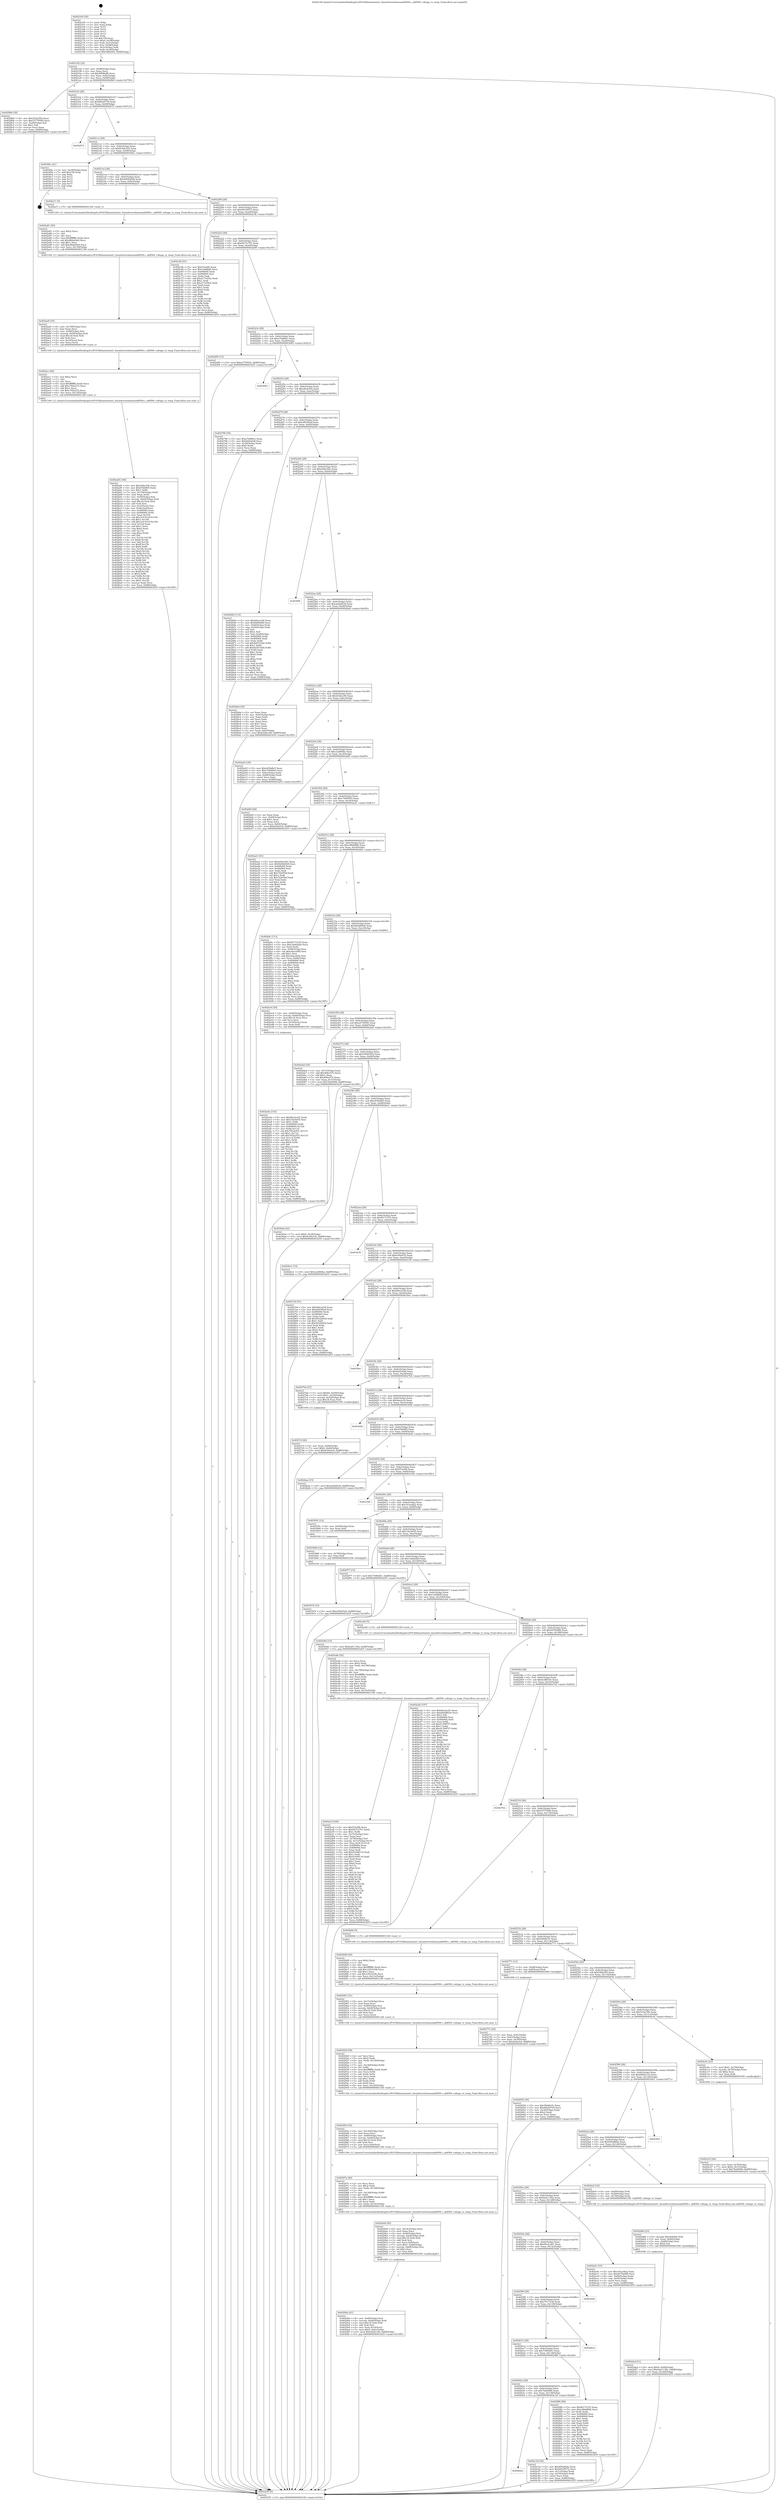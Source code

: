 digraph "0x402160" {
  label = "0x402160 (/mnt/c/Users/mathe/Desktop/tcc/POCII/binaries/extr_linuxdrivershwmonab8500.c_ab8500_voltage_to_temp_Final-ollvm.out::main(0))"
  labelloc = "t"
  node[shape=record]

  Entry [label="",width=0.3,height=0.3,shape=circle,fillcolor=black,style=filled]
  "0x402192" [label="{
     0x402192 [32]\l
     | [instrs]\l
     &nbsp;&nbsp;0x402192 \<+6\>: mov -0x88(%rbp),%eax\l
     &nbsp;&nbsp;0x402198 \<+2\>: mov %eax,%ecx\l
     &nbsp;&nbsp;0x40219a \<+6\>: sub $0x84f6bdf6,%ecx\l
     &nbsp;&nbsp;0x4021a0 \<+6\>: mov %eax,-0x8c(%rbp)\l
     &nbsp;&nbsp;0x4021a6 \<+6\>: mov %ecx,-0x90(%rbp)\l
     &nbsp;&nbsp;0x4021ac \<+6\>: je 00000000004028b6 \<main+0x756\>\l
  }"]
  "0x4028b6" [label="{
     0x4028b6 [30]\l
     | [instrs]\l
     &nbsp;&nbsp;0x4028b6 \<+5\>: mov $0x5e5a35fa,%eax\l
     &nbsp;&nbsp;0x4028bb \<+5\>: mov $0x537705d0,%ecx\l
     &nbsp;&nbsp;0x4028c0 \<+3\>: mov -0x29(%rbp),%dl\l
     &nbsp;&nbsp;0x4028c3 \<+3\>: test $0x1,%dl\l
     &nbsp;&nbsp;0x4028c6 \<+3\>: cmovne %ecx,%eax\l
     &nbsp;&nbsp;0x4028c9 \<+6\>: mov %eax,-0x88(%rbp)\l
     &nbsp;&nbsp;0x4028cf \<+5\>: jmp 0000000000403255 \<main+0x10f5\>\l
  }"]
  "0x4021b2" [label="{
     0x4021b2 [28]\l
     | [instrs]\l
     &nbsp;&nbsp;0x4021b2 \<+5\>: jmp 00000000004021b7 \<main+0x57\>\l
     &nbsp;&nbsp;0x4021b7 \<+6\>: mov -0x8c(%rbp),%eax\l
     &nbsp;&nbsp;0x4021bd \<+5\>: sub $0x882a9730,%eax\l
     &nbsp;&nbsp;0x4021c2 \<+6\>: mov %eax,-0x94(%rbp)\l
     &nbsp;&nbsp;0x4021c8 \<+6\>: je 0000000000402672 \<main+0x512\>\l
  }"]
  Exit [label="",width=0.3,height=0.3,shape=circle,fillcolor=black,style=filled,peripheries=2]
  "0x402672" [label="{
     0x402672\l
  }", style=dashed]
  "0x4021ce" [label="{
     0x4021ce [28]\l
     | [instrs]\l
     &nbsp;&nbsp;0x4021ce \<+5\>: jmp 00000000004021d3 \<main+0x73\>\l
     &nbsp;&nbsp;0x4021d3 \<+6\>: mov -0x8c(%rbp),%eax\l
     &nbsp;&nbsp;0x4021d9 \<+5\>: sub $0x8c49a193,%eax\l
     &nbsp;&nbsp;0x4021de \<+6\>: mov %eax,-0x98(%rbp)\l
     &nbsp;&nbsp;0x4021e4 \<+6\>: je 00000000004030bc \<main+0xf5c\>\l
  }"]
  "0x403074" [label="{
     0x403074 [15]\l
     | [instrs]\l
     &nbsp;&nbsp;0x403074 \<+10\>: movl $0xe5b82524,-0x88(%rbp)\l
     &nbsp;&nbsp;0x40307e \<+5\>: jmp 0000000000403255 \<main+0x10f5\>\l
  }"]
  "0x4030bc" [label="{
     0x4030bc [21]\l
     | [instrs]\l
     &nbsp;&nbsp;0x4030bc \<+3\>: mov -0x38(%rbp),%eax\l
     &nbsp;&nbsp;0x4030bf \<+7\>: add $0x158,%rsp\l
     &nbsp;&nbsp;0x4030c6 \<+1\>: pop %rbx\l
     &nbsp;&nbsp;0x4030c7 \<+2\>: pop %r12\l
     &nbsp;&nbsp;0x4030c9 \<+2\>: pop %r13\l
     &nbsp;&nbsp;0x4030cb \<+2\>: pop %r14\l
     &nbsp;&nbsp;0x4030cd \<+2\>: pop %r15\l
     &nbsp;&nbsp;0x4030cf \<+1\>: pop %rbp\l
     &nbsp;&nbsp;0x4030d0 \<+1\>: ret\l
  }"]
  "0x4021ea" [label="{
     0x4021ea [28]\l
     | [instrs]\l
     &nbsp;&nbsp;0x4021ea \<+5\>: jmp 00000000004021ef \<main+0x8f\>\l
     &nbsp;&nbsp;0x4021ef \<+6\>: mov -0x8c(%rbp),%eax\l
     &nbsp;&nbsp;0x4021f5 \<+5\>: sub $0x9206d028,%eax\l
     &nbsp;&nbsp;0x4021fa \<+6\>: mov %eax,-0x9c(%rbp)\l
     &nbsp;&nbsp;0x402200 \<+6\>: je 0000000000402a7c \<main+0x91c\>\l
  }"]
  "0x403068" [label="{
     0x403068 [12]\l
     | [instrs]\l
     &nbsp;&nbsp;0x403068 \<+4\>: mov -0x78(%rbp),%rax\l
     &nbsp;&nbsp;0x40306c \<+3\>: mov %rax,%rdi\l
     &nbsp;&nbsp;0x40306f \<+5\>: call 0000000000401030 \<free@plt\>\l
     | [calls]\l
     &nbsp;&nbsp;0x401030 \{1\} (unknown)\l
  }"]
  "0x402a7c" [label="{
     0x402a7c [5]\l
     | [instrs]\l
     &nbsp;&nbsp;0x402a7c \<+5\>: call 0000000000401160 \<next_i\>\l
     | [calls]\l
     &nbsp;&nbsp;0x401160 \{1\} (/mnt/c/Users/mathe/Desktop/tcc/POCII/binaries/extr_linuxdrivershwmonab8500.c_ab8500_voltage_to_temp_Final-ollvm.out::next_i)\l
  }"]
  "0x402206" [label="{
     0x402206 [28]\l
     | [instrs]\l
     &nbsp;&nbsp;0x402206 \<+5\>: jmp 000000000040220b \<main+0xab\>\l
     &nbsp;&nbsp;0x40220b \<+6\>: mov -0x8c(%rbp),%eax\l
     &nbsp;&nbsp;0x402211 \<+5\>: sub $0x94339572,%eax\l
     &nbsp;&nbsp;0x402216 \<+6\>: mov %eax,-0xa0(%rbp)\l
     &nbsp;&nbsp;0x40221c \<+6\>: je 0000000000402c5b \<main+0xafb\>\l
  }"]
  "0x402ede" [label="{
     0x402ede [153]\l
     | [instrs]\l
     &nbsp;&nbsp;0x402ede \<+5\>: mov $0x6bc2ca91,%edx\l
     &nbsp;&nbsp;0x402ee3 \<+5\>: mov $0x19a30cf5,%esi\l
     &nbsp;&nbsp;0x402ee8 \<+3\>: mov $0x1,%r8b\l
     &nbsp;&nbsp;0x402eeb \<+8\>: mov 0x406060,%r9d\l
     &nbsp;&nbsp;0x402ef3 \<+8\>: mov 0x406064,%r10d\l
     &nbsp;&nbsp;0x402efb \<+3\>: mov %r9d,%r11d\l
     &nbsp;&nbsp;0x402efe \<+7\>: sub $0x7652a551,%r11d\l
     &nbsp;&nbsp;0x402f05 \<+4\>: sub $0x1,%r11d\l
     &nbsp;&nbsp;0x402f09 \<+7\>: add $0x7652a551,%r11d\l
     &nbsp;&nbsp;0x402f10 \<+4\>: imul %r11d,%r9d\l
     &nbsp;&nbsp;0x402f14 \<+4\>: and $0x1,%r9d\l
     &nbsp;&nbsp;0x402f18 \<+4\>: cmp $0x0,%r9d\l
     &nbsp;&nbsp;0x402f1c \<+3\>: sete %bl\l
     &nbsp;&nbsp;0x402f1f \<+4\>: cmp $0xa,%r10d\l
     &nbsp;&nbsp;0x402f23 \<+4\>: setl %r14b\l
     &nbsp;&nbsp;0x402f27 \<+3\>: mov %bl,%r15b\l
     &nbsp;&nbsp;0x402f2a \<+4\>: xor $0xff,%r15b\l
     &nbsp;&nbsp;0x402f2e \<+3\>: mov %r14b,%r12b\l
     &nbsp;&nbsp;0x402f31 \<+4\>: xor $0xff,%r12b\l
     &nbsp;&nbsp;0x402f35 \<+4\>: xor $0x1,%r8b\l
     &nbsp;&nbsp;0x402f39 \<+3\>: mov %r15b,%r13b\l
     &nbsp;&nbsp;0x402f3c \<+4\>: and $0xff,%r13b\l
     &nbsp;&nbsp;0x402f40 \<+3\>: and %r8b,%bl\l
     &nbsp;&nbsp;0x402f43 \<+3\>: mov %r12b,%al\l
     &nbsp;&nbsp;0x402f46 \<+2\>: and $0xff,%al\l
     &nbsp;&nbsp;0x402f48 \<+3\>: and %r8b,%r14b\l
     &nbsp;&nbsp;0x402f4b \<+3\>: or %bl,%r13b\l
     &nbsp;&nbsp;0x402f4e \<+3\>: or %r14b,%al\l
     &nbsp;&nbsp;0x402f51 \<+3\>: xor %al,%r13b\l
     &nbsp;&nbsp;0x402f54 \<+3\>: or %r12b,%r15b\l
     &nbsp;&nbsp;0x402f57 \<+4\>: xor $0xff,%r15b\l
     &nbsp;&nbsp;0x402f5b \<+4\>: or $0x1,%r8b\l
     &nbsp;&nbsp;0x402f5f \<+3\>: and %r8b,%r15b\l
     &nbsp;&nbsp;0x402f62 \<+3\>: or %r15b,%r13b\l
     &nbsp;&nbsp;0x402f65 \<+4\>: test $0x1,%r13b\l
     &nbsp;&nbsp;0x402f69 \<+3\>: cmovne %esi,%edx\l
     &nbsp;&nbsp;0x402f6c \<+6\>: mov %edx,-0x88(%rbp)\l
     &nbsp;&nbsp;0x402f72 \<+5\>: jmp 0000000000403255 \<main+0x10f5\>\l
  }"]
  "0x402c5b" [label="{
     0x402c5b [91]\l
     | [instrs]\l
     &nbsp;&nbsp;0x402c5b \<+5\>: mov $0xf33e4fb,%eax\l
     &nbsp;&nbsp;0x402c60 \<+5\>: mov $0x1e6fdbf4,%ecx\l
     &nbsp;&nbsp;0x402c65 \<+7\>: mov 0x406060,%edx\l
     &nbsp;&nbsp;0x402c6c \<+7\>: mov 0x406064,%esi\l
     &nbsp;&nbsp;0x402c73 \<+2\>: mov %edx,%edi\l
     &nbsp;&nbsp;0x402c75 \<+6\>: add $0x217c65e2,%edi\l
     &nbsp;&nbsp;0x402c7b \<+3\>: sub $0x1,%edi\l
     &nbsp;&nbsp;0x402c7e \<+6\>: sub $0x217c65e2,%edi\l
     &nbsp;&nbsp;0x402c84 \<+3\>: imul %edi,%edx\l
     &nbsp;&nbsp;0x402c87 \<+3\>: and $0x1,%edx\l
     &nbsp;&nbsp;0x402c8a \<+3\>: cmp $0x0,%edx\l
     &nbsp;&nbsp;0x402c8d \<+4\>: sete %r8b\l
     &nbsp;&nbsp;0x402c91 \<+3\>: cmp $0xa,%esi\l
     &nbsp;&nbsp;0x402c94 \<+4\>: setl %r9b\l
     &nbsp;&nbsp;0x402c98 \<+3\>: mov %r8b,%r10b\l
     &nbsp;&nbsp;0x402c9b \<+3\>: and %r9b,%r10b\l
     &nbsp;&nbsp;0x402c9e \<+3\>: xor %r9b,%r8b\l
     &nbsp;&nbsp;0x402ca1 \<+3\>: or %r8b,%r10b\l
     &nbsp;&nbsp;0x402ca4 \<+4\>: test $0x1,%r10b\l
     &nbsp;&nbsp;0x402ca8 \<+3\>: cmovne %ecx,%eax\l
     &nbsp;&nbsp;0x402cab \<+6\>: mov %eax,-0x88(%rbp)\l
     &nbsp;&nbsp;0x402cb1 \<+5\>: jmp 0000000000403255 \<main+0x10f5\>\l
  }"]
  "0x402222" [label="{
     0x402222 [28]\l
     | [instrs]\l
     &nbsp;&nbsp;0x402222 \<+5\>: jmp 0000000000402227 \<main+0xc7\>\l
     &nbsp;&nbsp;0x402227 \<+6\>: mov -0x8c(%rbp),%eax\l
     &nbsp;&nbsp;0x40222d \<+5\>: sub $0x9437e791,%eax\l
     &nbsp;&nbsp;0x402232 \<+6\>: mov %eax,-0xa4(%rbp)\l
     &nbsp;&nbsp;0x402238 \<+6\>: je 0000000000402d95 \<main+0xc35\>\l
  }"]
  "0x402ded" [label="{
     0x402ded [31]\l
     | [instrs]\l
     &nbsp;&nbsp;0x402ded \<+10\>: movl $0x0,-0x84(%rbp)\l
     &nbsp;&nbsp;0x402df7 \<+10\>: movl $0x6ad11302,-0x88(%rbp)\l
     &nbsp;&nbsp;0x402e01 \<+6\>: mov %eax,-0x160(%rbp)\l
     &nbsp;&nbsp;0x402e07 \<+5\>: jmp 0000000000403255 \<main+0x10f5\>\l
  }"]
  "0x402d95" [label="{
     0x402d95 [15]\l
     | [instrs]\l
     &nbsp;&nbsp;0x402d95 \<+10\>: movl $0xe2759545,-0x88(%rbp)\l
     &nbsp;&nbsp;0x402d9f \<+5\>: jmp 0000000000403255 \<main+0x10f5\>\l
  }"]
  "0x40223e" [label="{
     0x40223e [28]\l
     | [instrs]\l
     &nbsp;&nbsp;0x40223e \<+5\>: jmp 0000000000402243 \<main+0xe3\>\l
     &nbsp;&nbsp;0x402243 \<+6\>: mov -0x8c(%rbp),%eax\l
     &nbsp;&nbsp;0x402249 \<+5\>: sub $0xa7bd88cc,%eax\l
     &nbsp;&nbsp;0x40224e \<+6\>: mov %eax,-0xa8(%rbp)\l
     &nbsp;&nbsp;0x402254 \<+6\>: je 0000000000403083 \<main+0xf23\>\l
  }"]
  "0x402dd6" [label="{
     0x402dd6 [23]\l
     | [instrs]\l
     &nbsp;&nbsp;0x402dd6 \<+10\>: movabs $0x4040b6,%rdi\l
     &nbsp;&nbsp;0x402de0 \<+3\>: mov %eax,-0x80(%rbp)\l
     &nbsp;&nbsp;0x402de3 \<+3\>: mov -0x80(%rbp),%esi\l
     &nbsp;&nbsp;0x402de6 \<+2\>: mov $0x0,%al\l
     &nbsp;&nbsp;0x402de8 \<+5\>: call 0000000000401040 \<printf@plt\>\l
     | [calls]\l
     &nbsp;&nbsp;0x401040 \{1\} (unknown)\l
  }"]
  "0x403083" [label="{
     0x403083\l
  }", style=dashed]
  "0x40225a" [label="{
     0x40225a [28]\l
     | [instrs]\l
     &nbsp;&nbsp;0x40225a \<+5\>: jmp 000000000040225f \<main+0xff\>\l
     &nbsp;&nbsp;0x40225f \<+6\>: mov -0x8c(%rbp),%eax\l
     &nbsp;&nbsp;0x402265 \<+5\>: sub $0xa8cbcfcb,%eax\l
     &nbsp;&nbsp;0x40226a \<+6\>: mov %eax,-0xac(%rbp)\l
     &nbsp;&nbsp;0x402270 \<+6\>: je 0000000000402796 \<main+0x636\>\l
  }"]
  "0x402cef" [label="{
     0x402cef [166]\l
     | [instrs]\l
     &nbsp;&nbsp;0x402cef \<+5\>: mov $0xf33e4fb,%ecx\l
     &nbsp;&nbsp;0x402cf4 \<+5\>: mov $0x9437e791,%edx\l
     &nbsp;&nbsp;0x402cf9 \<+3\>: mov $0x1,%r8b\l
     &nbsp;&nbsp;0x402cfc \<+6\>: mov -0x15c(%rbp),%esi\l
     &nbsp;&nbsp;0x402d02 \<+3\>: imul %eax,%esi\l
     &nbsp;&nbsp;0x402d05 \<+4\>: mov -0x78(%rbp),%r9\l
     &nbsp;&nbsp;0x402d09 \<+4\>: movslq -0x7c(%rbp),%r10\l
     &nbsp;&nbsp;0x402d0d \<+4\>: mov %esi,(%r9,%r10,4)\l
     &nbsp;&nbsp;0x402d11 \<+7\>: mov 0x406060,%eax\l
     &nbsp;&nbsp;0x402d18 \<+7\>: mov 0x406064,%esi\l
     &nbsp;&nbsp;0x402d1f \<+2\>: mov %eax,%edi\l
     &nbsp;&nbsp;0x402d21 \<+6\>: add $0x91048116,%edi\l
     &nbsp;&nbsp;0x402d27 \<+3\>: sub $0x1,%edi\l
     &nbsp;&nbsp;0x402d2a \<+6\>: sub $0x91048116,%edi\l
     &nbsp;&nbsp;0x402d30 \<+3\>: imul %edi,%eax\l
     &nbsp;&nbsp;0x402d33 \<+3\>: and $0x1,%eax\l
     &nbsp;&nbsp;0x402d36 \<+3\>: cmp $0x0,%eax\l
     &nbsp;&nbsp;0x402d39 \<+4\>: sete %r11b\l
     &nbsp;&nbsp;0x402d3d \<+3\>: cmp $0xa,%esi\l
     &nbsp;&nbsp;0x402d40 \<+3\>: setl %bl\l
     &nbsp;&nbsp;0x402d43 \<+3\>: mov %r11b,%r14b\l
     &nbsp;&nbsp;0x402d46 \<+4\>: xor $0xff,%r14b\l
     &nbsp;&nbsp;0x402d4a \<+3\>: mov %bl,%r15b\l
     &nbsp;&nbsp;0x402d4d \<+4\>: xor $0xff,%r15b\l
     &nbsp;&nbsp;0x402d51 \<+4\>: xor $0x0,%r8b\l
     &nbsp;&nbsp;0x402d55 \<+3\>: mov %r14b,%r12b\l
     &nbsp;&nbsp;0x402d58 \<+4\>: and $0x0,%r12b\l
     &nbsp;&nbsp;0x402d5c \<+3\>: and %r8b,%r11b\l
     &nbsp;&nbsp;0x402d5f \<+3\>: mov %r15b,%r13b\l
     &nbsp;&nbsp;0x402d62 \<+4\>: and $0x0,%r13b\l
     &nbsp;&nbsp;0x402d66 \<+3\>: and %r8b,%bl\l
     &nbsp;&nbsp;0x402d69 \<+3\>: or %r11b,%r12b\l
     &nbsp;&nbsp;0x402d6c \<+3\>: or %bl,%r13b\l
     &nbsp;&nbsp;0x402d6f \<+3\>: xor %r13b,%r12b\l
     &nbsp;&nbsp;0x402d72 \<+3\>: or %r15b,%r14b\l
     &nbsp;&nbsp;0x402d75 \<+4\>: xor $0xff,%r14b\l
     &nbsp;&nbsp;0x402d79 \<+4\>: or $0x0,%r8b\l
     &nbsp;&nbsp;0x402d7d \<+3\>: and %r8b,%r14b\l
     &nbsp;&nbsp;0x402d80 \<+3\>: or %r14b,%r12b\l
     &nbsp;&nbsp;0x402d83 \<+4\>: test $0x1,%r12b\l
     &nbsp;&nbsp;0x402d87 \<+3\>: cmovne %edx,%ecx\l
     &nbsp;&nbsp;0x402d8a \<+6\>: mov %ecx,-0x88(%rbp)\l
     &nbsp;&nbsp;0x402d90 \<+5\>: jmp 0000000000403255 \<main+0x10f5\>\l
  }"]
  "0x402796" [label="{
     0x402796 [30]\l
     | [instrs]\l
     &nbsp;&nbsp;0x402796 \<+5\>: mov $0xa7bd88cc,%eax\l
     &nbsp;&nbsp;0x40279b \<+5\>: mov $0xfeb5e0e8,%ecx\l
     &nbsp;&nbsp;0x4027a0 \<+3\>: mov -0x30(%rbp),%edx\l
     &nbsp;&nbsp;0x4027a3 \<+3\>: cmp $0x0,%edx\l
     &nbsp;&nbsp;0x4027a6 \<+3\>: cmove %ecx,%eax\l
     &nbsp;&nbsp;0x4027a9 \<+6\>: mov %eax,-0x88(%rbp)\l
     &nbsp;&nbsp;0x4027af \<+5\>: jmp 0000000000403255 \<main+0x10f5\>\l
  }"]
  "0x402276" [label="{
     0x402276 [28]\l
     | [instrs]\l
     &nbsp;&nbsp;0x402276 \<+5\>: jmp 000000000040227b \<main+0x11b\>\l
     &nbsp;&nbsp;0x40227b \<+6\>: mov -0x8c(%rbp),%eax\l
     &nbsp;&nbsp;0x402281 \<+5\>: sub $0xa90392af,%eax\l
     &nbsp;&nbsp;0x402286 \<+6\>: mov %eax,-0xb0(%rbp)\l
     &nbsp;&nbsp;0x40228c \<+6\>: je 0000000000402844 \<main+0x6e4\>\l
  }"]
  "0x402cbb" [label="{
     0x402cbb [52]\l
     | [instrs]\l
     &nbsp;&nbsp;0x402cbb \<+2\>: xor %ecx,%ecx\l
     &nbsp;&nbsp;0x402cbd \<+5\>: mov $0x2,%edx\l
     &nbsp;&nbsp;0x402cc2 \<+6\>: mov %edx,-0x158(%rbp)\l
     &nbsp;&nbsp;0x402cc8 \<+1\>: cltd\l
     &nbsp;&nbsp;0x402cc9 \<+6\>: mov -0x158(%rbp),%esi\l
     &nbsp;&nbsp;0x402ccf \<+2\>: idiv %esi\l
     &nbsp;&nbsp;0x402cd1 \<+6\>: imul $0xfffffffe,%edx,%edx\l
     &nbsp;&nbsp;0x402cd7 \<+2\>: mov %ecx,%edi\l
     &nbsp;&nbsp;0x402cd9 \<+2\>: sub %edx,%edi\l
     &nbsp;&nbsp;0x402cdb \<+2\>: mov %ecx,%edx\l
     &nbsp;&nbsp;0x402cdd \<+3\>: sub $0x1,%edx\l
     &nbsp;&nbsp;0x402ce0 \<+2\>: add %edx,%edi\l
     &nbsp;&nbsp;0x402ce2 \<+2\>: sub %edi,%ecx\l
     &nbsp;&nbsp;0x402ce4 \<+6\>: mov %ecx,-0x15c(%rbp)\l
     &nbsp;&nbsp;0x402cea \<+5\>: call 0000000000401160 \<next_i\>\l
     | [calls]\l
     &nbsp;&nbsp;0x401160 \{1\} (/mnt/c/Users/mathe/Desktop/tcc/POCII/binaries/extr_linuxdrivershwmonab8500.c_ab8500_voltage_to_temp_Final-ollvm.out::next_i)\l
  }"]
  "0x402844" [label="{
     0x402844 [114]\l
     | [instrs]\l
     &nbsp;&nbsp;0x402844 \<+5\>: mov $0xfd4ce238,%eax\l
     &nbsp;&nbsp;0x402849 \<+5\>: mov $0x84f6bdf6,%ecx\l
     &nbsp;&nbsp;0x40284e \<+3\>: mov -0x64(%rbp),%edx\l
     &nbsp;&nbsp;0x402851 \<+3\>: cmp -0x54(%rbp),%edx\l
     &nbsp;&nbsp;0x402854 \<+4\>: setl %sil\l
     &nbsp;&nbsp;0x402858 \<+4\>: and $0x1,%sil\l
     &nbsp;&nbsp;0x40285c \<+4\>: mov %sil,-0x29(%rbp)\l
     &nbsp;&nbsp;0x402860 \<+7\>: mov 0x406060,%edx\l
     &nbsp;&nbsp;0x402867 \<+7\>: mov 0x406064,%edi\l
     &nbsp;&nbsp;0x40286e \<+3\>: mov %edx,%r8d\l
     &nbsp;&nbsp;0x402871 \<+7\>: sub $0x8a5510dd,%r8d\l
     &nbsp;&nbsp;0x402878 \<+4\>: sub $0x1,%r8d\l
     &nbsp;&nbsp;0x40287c \<+7\>: add $0x8a5510dd,%r8d\l
     &nbsp;&nbsp;0x402883 \<+4\>: imul %r8d,%edx\l
     &nbsp;&nbsp;0x402887 \<+3\>: and $0x1,%edx\l
     &nbsp;&nbsp;0x40288a \<+3\>: cmp $0x0,%edx\l
     &nbsp;&nbsp;0x40288d \<+4\>: sete %sil\l
     &nbsp;&nbsp;0x402891 \<+3\>: cmp $0xa,%edi\l
     &nbsp;&nbsp;0x402894 \<+4\>: setl %r9b\l
     &nbsp;&nbsp;0x402898 \<+3\>: mov %sil,%r10b\l
     &nbsp;&nbsp;0x40289b \<+3\>: and %r9b,%r10b\l
     &nbsp;&nbsp;0x40289e \<+3\>: xor %r9b,%sil\l
     &nbsp;&nbsp;0x4028a1 \<+3\>: or %sil,%r10b\l
     &nbsp;&nbsp;0x4028a4 \<+4\>: test $0x1,%r10b\l
     &nbsp;&nbsp;0x4028a8 \<+3\>: cmovne %ecx,%eax\l
     &nbsp;&nbsp;0x4028ab \<+6\>: mov %eax,-0x88(%rbp)\l
     &nbsp;&nbsp;0x4028b1 \<+5\>: jmp 0000000000403255 \<main+0x10f5\>\l
  }"]
  "0x402292" [label="{
     0x402292 [28]\l
     | [instrs]\l
     &nbsp;&nbsp;0x402292 \<+5\>: jmp 0000000000402297 \<main+0x137\>\l
     &nbsp;&nbsp;0x402297 \<+6\>: mov -0x8c(%rbp),%eax\l
     &nbsp;&nbsp;0x40229d \<+5\>: sub $0xa94ec04c,%eax\l
     &nbsp;&nbsp;0x4022a2 \<+6\>: mov %eax,-0xb4(%rbp)\l
     &nbsp;&nbsp;0x4022a8 \<+6\>: je 00000000004030fb \<main+0xf9b\>\l
  }"]
  "0x40264a" [label="{
     0x40264a\l
  }", style=dashed]
  "0x4030fb" [label="{
     0x4030fb\l
  }", style=dashed]
  "0x4022ae" [label="{
     0x4022ae [28]\l
     | [instrs]\l
     &nbsp;&nbsp;0x4022ae \<+5\>: jmp 00000000004022b3 \<main+0x153\>\l
     &nbsp;&nbsp;0x4022b3 \<+6\>: mov -0x8c(%rbp),%eax\l
     &nbsp;&nbsp;0x4022b9 \<+5\>: sub $0xaa62663d,%eax\l
     &nbsp;&nbsp;0x4022be \<+6\>: mov %eax,-0xb8(%rbp)\l
     &nbsp;&nbsp;0x4022c4 \<+6\>: je 0000000000402bbd \<main+0xa5d\>\l
  }"]
  "0x402c3d" [label="{
     0x402c3d [30]\l
     | [instrs]\l
     &nbsp;&nbsp;0x402c3d \<+5\>: mov $0x695a8b4a,%eax\l
     &nbsp;&nbsp;0x402c42 \<+5\>: mov $0x94339572,%ecx\l
     &nbsp;&nbsp;0x402c47 \<+3\>: mov -0x7c(%rbp),%edx\l
     &nbsp;&nbsp;0x402c4a \<+3\>: cmp -0x70(%rbp),%edx\l
     &nbsp;&nbsp;0x402c4d \<+3\>: cmovl %ecx,%eax\l
     &nbsp;&nbsp;0x402c50 \<+6\>: mov %eax,-0x88(%rbp)\l
     &nbsp;&nbsp;0x402c56 \<+5\>: jmp 0000000000403255 \<main+0x10f5\>\l
  }"]
  "0x402bbd" [label="{
     0x402bbd [36]\l
     | [instrs]\l
     &nbsp;&nbsp;0x402bbd \<+2\>: xor %eax,%eax\l
     &nbsp;&nbsp;0x402bbf \<+3\>: mov -0x6c(%rbp),%ecx\l
     &nbsp;&nbsp;0x402bc2 \<+2\>: mov %eax,%edx\l
     &nbsp;&nbsp;0x402bc4 \<+2\>: sub %ecx,%edx\l
     &nbsp;&nbsp;0x402bc6 \<+2\>: mov %eax,%ecx\l
     &nbsp;&nbsp;0x402bc8 \<+3\>: sub $0x1,%ecx\l
     &nbsp;&nbsp;0x402bcb \<+2\>: add %ecx,%edx\l
     &nbsp;&nbsp;0x402bcd \<+2\>: sub %edx,%eax\l
     &nbsp;&nbsp;0x402bcf \<+3\>: mov %eax,-0x6c(%rbp)\l
     &nbsp;&nbsp;0x402bd2 \<+10\>: movl $0xb526cc90,-0x88(%rbp)\l
     &nbsp;&nbsp;0x402bdc \<+5\>: jmp 0000000000403255 \<main+0x10f5\>\l
  }"]
  "0x4022ca" [label="{
     0x4022ca [28]\l
     | [instrs]\l
     &nbsp;&nbsp;0x4022ca \<+5\>: jmp 00000000004022cf \<main+0x16f\>\l
     &nbsp;&nbsp;0x4022cf \<+6\>: mov -0x8c(%rbp),%eax\l
     &nbsp;&nbsp;0x4022d5 \<+5\>: sub $0xb526cc90,%eax\l
     &nbsp;&nbsp;0x4022da \<+6\>: mov %eax,-0xbc(%rbp)\l
     &nbsp;&nbsp;0x4022e0 \<+6\>: je 0000000000402a03 \<main+0x8a3\>\l
  }"]
  "0x40262e" [label="{
     0x40262e [28]\l
     | [instrs]\l
     &nbsp;&nbsp;0x40262e \<+5\>: jmp 0000000000402633 \<main+0x4d3\>\l
     &nbsp;&nbsp;0x402633 \<+6\>: mov -0x8c(%rbp),%eax\l
     &nbsp;&nbsp;0x402639 \<+5\>: sub $0x7fad0406,%eax\l
     &nbsp;&nbsp;0x40263e \<+6\>: mov %eax,-0x138(%rbp)\l
     &nbsp;&nbsp;0x402644 \<+6\>: je 0000000000402c3d \<main+0xadd\>\l
  }"]
  "0x402a03" [label="{
     0x402a03 [30]\l
     | [instrs]\l
     &nbsp;&nbsp;0x402a03 \<+5\>: mov $0xe83bdfe5,%eax\l
     &nbsp;&nbsp;0x402a08 \<+5\>: mov $0xc7609b93,%ecx\l
     &nbsp;&nbsp;0x402a0d \<+3\>: mov -0x6c(%rbp),%edx\l
     &nbsp;&nbsp;0x402a10 \<+3\>: cmp -0x68(%rbp),%edx\l
     &nbsp;&nbsp;0x402a13 \<+3\>: cmovl %ecx,%eax\l
     &nbsp;&nbsp;0x402a16 \<+6\>: mov %eax,-0x88(%rbp)\l
     &nbsp;&nbsp;0x402a1c \<+5\>: jmp 0000000000403255 \<main+0x10f5\>\l
  }"]
  "0x4022e6" [label="{
     0x4022e6 [28]\l
     | [instrs]\l
     &nbsp;&nbsp;0x4022e6 \<+5\>: jmp 00000000004022eb \<main+0x18b\>\l
     &nbsp;&nbsp;0x4022eb \<+6\>: mov -0x8c(%rbp),%eax\l
     &nbsp;&nbsp;0x4022f1 \<+5\>: sub $0xc2a684be,%eax\l
     &nbsp;&nbsp;0x4022f6 \<+6\>: mov %eax,-0xc0(%rbp)\l
     &nbsp;&nbsp;0x4022fc \<+6\>: je 0000000000402bf0 \<main+0xa90\>\l
  }"]
  "0x402f86" [label="{
     0x402f86 [86]\l
     | [instrs]\l
     &nbsp;&nbsp;0x402f86 \<+5\>: mov $0xf9173155,%eax\l
     &nbsp;&nbsp;0x402f8b \<+5\>: mov $0xc98dd896,%ecx\l
     &nbsp;&nbsp;0x402f90 \<+2\>: xor %edx,%edx\l
     &nbsp;&nbsp;0x402f92 \<+7\>: mov 0x406060,%esi\l
     &nbsp;&nbsp;0x402f99 \<+7\>: mov 0x406064,%edi\l
     &nbsp;&nbsp;0x402fa0 \<+3\>: sub $0x1,%edx\l
     &nbsp;&nbsp;0x402fa3 \<+3\>: mov %esi,%r8d\l
     &nbsp;&nbsp;0x402fa6 \<+3\>: add %edx,%r8d\l
     &nbsp;&nbsp;0x402fa9 \<+4\>: imul %r8d,%esi\l
     &nbsp;&nbsp;0x402fad \<+3\>: and $0x1,%esi\l
     &nbsp;&nbsp;0x402fb0 \<+3\>: cmp $0x0,%esi\l
     &nbsp;&nbsp;0x402fb3 \<+4\>: sete %r9b\l
     &nbsp;&nbsp;0x402fb7 \<+3\>: cmp $0xa,%edi\l
     &nbsp;&nbsp;0x402fba \<+4\>: setl %r10b\l
     &nbsp;&nbsp;0x402fbe \<+3\>: mov %r9b,%r11b\l
     &nbsp;&nbsp;0x402fc1 \<+3\>: and %r10b,%r11b\l
     &nbsp;&nbsp;0x402fc4 \<+3\>: xor %r10b,%r9b\l
     &nbsp;&nbsp;0x402fc7 \<+3\>: or %r9b,%r11b\l
     &nbsp;&nbsp;0x402fca \<+4\>: test $0x1,%r11b\l
     &nbsp;&nbsp;0x402fce \<+3\>: cmovne %ecx,%eax\l
     &nbsp;&nbsp;0x402fd1 \<+6\>: mov %eax,-0x88(%rbp)\l
     &nbsp;&nbsp;0x402fd7 \<+5\>: jmp 0000000000403255 \<main+0x10f5\>\l
  }"]
  "0x402bf0" [label="{
     0x402bf0 [28]\l
     | [instrs]\l
     &nbsp;&nbsp;0x402bf0 \<+2\>: xor %eax,%eax\l
     &nbsp;&nbsp;0x402bf2 \<+3\>: mov -0x64(%rbp),%ecx\l
     &nbsp;&nbsp;0x402bf5 \<+3\>: sub $0x1,%eax\l
     &nbsp;&nbsp;0x402bf8 \<+2\>: sub %eax,%ecx\l
     &nbsp;&nbsp;0x402bfa \<+3\>: mov %ecx,-0x64(%rbp)\l
     &nbsp;&nbsp;0x402bfd \<+10\>: movl $0xfc09a416,-0x88(%rbp)\l
     &nbsp;&nbsp;0x402c07 \<+5\>: jmp 0000000000403255 \<main+0x10f5\>\l
  }"]
  "0x402302" [label="{
     0x402302 [28]\l
     | [instrs]\l
     &nbsp;&nbsp;0x402302 \<+5\>: jmp 0000000000402307 \<main+0x1a7\>\l
     &nbsp;&nbsp;0x402307 \<+6\>: mov -0x8c(%rbp),%eax\l
     &nbsp;&nbsp;0x40230d \<+5\>: sub $0xc7609b93,%eax\l
     &nbsp;&nbsp;0x402312 \<+6\>: mov %eax,-0xc4(%rbp)\l
     &nbsp;&nbsp;0x402318 \<+6\>: je 0000000000402a21 \<main+0x8c1\>\l
  }"]
  "0x402612" [label="{
     0x402612 [28]\l
     | [instrs]\l
     &nbsp;&nbsp;0x402612 \<+5\>: jmp 0000000000402617 \<main+0x4b7\>\l
     &nbsp;&nbsp;0x402617 \<+6\>: mov -0x8c(%rbp),%eax\l
     &nbsp;&nbsp;0x40261d \<+5\>: sub $0x730f0281,%eax\l
     &nbsp;&nbsp;0x402622 \<+6\>: mov %eax,-0x134(%rbp)\l
     &nbsp;&nbsp;0x402628 \<+6\>: je 0000000000402f86 \<main+0xe26\>\l
  }"]
  "0x402a21" [label="{
     0x402a21 [91]\l
     | [instrs]\l
     &nbsp;&nbsp;0x402a21 \<+5\>: mov $0xa94ec04c,%eax\l
     &nbsp;&nbsp;0x402a26 \<+5\>: mov $0x9206d028,%ecx\l
     &nbsp;&nbsp;0x402a2b \<+7\>: mov 0x406060,%edx\l
     &nbsp;&nbsp;0x402a32 \<+7\>: mov 0x406064,%esi\l
     &nbsp;&nbsp;0x402a39 \<+2\>: mov %edx,%edi\l
     &nbsp;&nbsp;0x402a3b \<+6\>: add $0x742d5fef,%edi\l
     &nbsp;&nbsp;0x402a41 \<+3\>: sub $0x1,%edi\l
     &nbsp;&nbsp;0x402a44 \<+6\>: sub $0x742d5fef,%edi\l
     &nbsp;&nbsp;0x402a4a \<+3\>: imul %edi,%edx\l
     &nbsp;&nbsp;0x402a4d \<+3\>: and $0x1,%edx\l
     &nbsp;&nbsp;0x402a50 \<+3\>: cmp $0x0,%edx\l
     &nbsp;&nbsp;0x402a53 \<+4\>: sete %r8b\l
     &nbsp;&nbsp;0x402a57 \<+3\>: cmp $0xa,%esi\l
     &nbsp;&nbsp;0x402a5a \<+4\>: setl %r9b\l
     &nbsp;&nbsp;0x402a5e \<+3\>: mov %r8b,%r10b\l
     &nbsp;&nbsp;0x402a61 \<+3\>: and %r9b,%r10b\l
     &nbsp;&nbsp;0x402a64 \<+3\>: xor %r9b,%r8b\l
     &nbsp;&nbsp;0x402a67 \<+3\>: or %r8b,%r10b\l
     &nbsp;&nbsp;0x402a6a \<+4\>: test $0x1,%r10b\l
     &nbsp;&nbsp;0x402a6e \<+3\>: cmovne %ecx,%eax\l
     &nbsp;&nbsp;0x402a71 \<+6\>: mov %eax,-0x88(%rbp)\l
     &nbsp;&nbsp;0x402a77 \<+5\>: jmp 0000000000403255 \<main+0x10f5\>\l
  }"]
  "0x40231e" [label="{
     0x40231e [28]\l
     | [instrs]\l
     &nbsp;&nbsp;0x40231e \<+5\>: jmp 0000000000402323 \<main+0x1c3\>\l
     &nbsp;&nbsp;0x402323 \<+6\>: mov -0x8c(%rbp),%eax\l
     &nbsp;&nbsp;0x402329 \<+5\>: sub $0xc98dd896,%eax\l
     &nbsp;&nbsp;0x40232e \<+6\>: mov %eax,-0xc8(%rbp)\l
     &nbsp;&nbsp;0x402334 \<+6\>: je 0000000000402fdc \<main+0xe7c\>\l
  }"]
  "0x4026cd" [label="{
     0x4026cd\l
  }", style=dashed]
  "0x402fdc" [label="{
     0x402fdc [113]\l
     | [instrs]\l
     &nbsp;&nbsp;0x402fdc \<+5\>: mov $0xf9173155,%eax\l
     &nbsp;&nbsp;0x402fe1 \<+5\>: mov $0x1ab6d2b0,%ecx\l
     &nbsp;&nbsp;0x402fe6 \<+2\>: xor %edx,%edx\l
     &nbsp;&nbsp;0x402fe8 \<+6\>: mov -0x84(%rbp),%esi\l
     &nbsp;&nbsp;0x402fee \<+6\>: sub $0xc8aca446,%esi\l
     &nbsp;&nbsp;0x402ff4 \<+3\>: add $0x1,%esi\l
     &nbsp;&nbsp;0x402ff7 \<+6\>: add $0xc8aca446,%esi\l
     &nbsp;&nbsp;0x402ffd \<+6\>: mov %esi,-0x84(%rbp)\l
     &nbsp;&nbsp;0x403003 \<+7\>: mov 0x406060,%esi\l
     &nbsp;&nbsp;0x40300a \<+7\>: mov 0x406064,%edi\l
     &nbsp;&nbsp;0x403011 \<+3\>: sub $0x1,%edx\l
     &nbsp;&nbsp;0x403014 \<+3\>: mov %esi,%r8d\l
     &nbsp;&nbsp;0x403017 \<+3\>: add %edx,%r8d\l
     &nbsp;&nbsp;0x40301a \<+4\>: imul %r8d,%esi\l
     &nbsp;&nbsp;0x40301e \<+3\>: and $0x1,%esi\l
     &nbsp;&nbsp;0x403021 \<+3\>: cmp $0x0,%esi\l
     &nbsp;&nbsp;0x403024 \<+4\>: sete %r9b\l
     &nbsp;&nbsp;0x403028 \<+3\>: cmp $0xa,%edi\l
     &nbsp;&nbsp;0x40302b \<+4\>: setl %r10b\l
     &nbsp;&nbsp;0x40302f \<+3\>: mov %r9b,%r11b\l
     &nbsp;&nbsp;0x403032 \<+3\>: and %r10b,%r11b\l
     &nbsp;&nbsp;0x403035 \<+3\>: xor %r10b,%r9b\l
     &nbsp;&nbsp;0x403038 \<+3\>: or %r9b,%r11b\l
     &nbsp;&nbsp;0x40303b \<+4\>: test $0x1,%r11b\l
     &nbsp;&nbsp;0x40303f \<+3\>: cmovne %ecx,%eax\l
     &nbsp;&nbsp;0x403042 \<+6\>: mov %eax,-0x88(%rbp)\l
     &nbsp;&nbsp;0x403048 \<+5\>: jmp 0000000000403255 \<main+0x10f5\>\l
  }"]
  "0x40233a" [label="{
     0x40233a [28]\l
     | [instrs]\l
     &nbsp;&nbsp;0x40233a \<+5\>: jmp 000000000040233f \<main+0x1df\>\l
     &nbsp;&nbsp;0x40233f \<+6\>: mov -0x8c(%rbp),%eax\l
     &nbsp;&nbsp;0x402345 \<+5\>: sub $0xdb0d8024,%eax\l
     &nbsp;&nbsp;0x40234a \<+6\>: mov %eax,-0xcc(%rbp)\l
     &nbsp;&nbsp;0x402350 \<+6\>: je 0000000000402ec0 \<main+0xd60\>\l
  }"]
  "0x4025f6" [label="{
     0x4025f6 [28]\l
     | [instrs]\l
     &nbsp;&nbsp;0x4025f6 \<+5\>: jmp 00000000004025fb \<main+0x49b\>\l
     &nbsp;&nbsp;0x4025fb \<+6\>: mov -0x8c(%rbp),%eax\l
     &nbsp;&nbsp;0x402601 \<+5\>: sub $0x70173c2f,%eax\l
     &nbsp;&nbsp;0x402606 \<+6\>: mov %eax,-0x130(%rbp)\l
     &nbsp;&nbsp;0x40260c \<+6\>: je 00000000004026cd \<main+0x56d\>\l
  }"]
  "0x402ec0" [label="{
     0x402ec0 [30]\l
     | [instrs]\l
     &nbsp;&nbsp;0x402ec0 \<+4\>: mov -0x60(%rbp),%rax\l
     &nbsp;&nbsp;0x402ec4 \<+7\>: movslq -0x84(%rbp),%rcx\l
     &nbsp;&nbsp;0x402ecb \<+4\>: imul $0x18,%rcx,%rcx\l
     &nbsp;&nbsp;0x402ecf \<+3\>: add %rcx,%rax\l
     &nbsp;&nbsp;0x402ed2 \<+4\>: mov 0x10(%rax),%rax\l
     &nbsp;&nbsp;0x402ed6 \<+3\>: mov %rax,%rdi\l
     &nbsp;&nbsp;0x402ed9 \<+5\>: call 0000000000401030 \<free@plt\>\l
     | [calls]\l
     &nbsp;&nbsp;0x401030 \{1\} (unknown)\l
  }"]
  "0x402356" [label="{
     0x402356 [28]\l
     | [instrs]\l
     &nbsp;&nbsp;0x402356 \<+5\>: jmp 000000000040235b \<main+0x1fb\>\l
     &nbsp;&nbsp;0x40235b \<+6\>: mov -0x8c(%rbp),%eax\l
     &nbsp;&nbsp;0x402361 \<+5\>: sub $0xe2759545,%eax\l
     &nbsp;&nbsp;0x402366 \<+6\>: mov %eax,-0xd0(%rbp)\l
     &nbsp;&nbsp;0x40236c \<+6\>: je 0000000000402da4 \<main+0xc44\>\l
  }"]
  "0x40320b" [label="{
     0x40320b\l
  }", style=dashed]
  "0x402da4" [label="{
     0x402da4 [34]\l
     | [instrs]\l
     &nbsp;&nbsp;0x402da4 \<+3\>: mov -0x7c(%rbp),%eax\l
     &nbsp;&nbsp;0x402da7 \<+5\>: add $0xd0fec07a,%eax\l
     &nbsp;&nbsp;0x402dac \<+3\>: add $0x1,%eax\l
     &nbsp;&nbsp;0x402daf \<+5\>: sub $0xd0fec07a,%eax\l
     &nbsp;&nbsp;0x402db4 \<+3\>: mov %eax,-0x7c(%rbp)\l
     &nbsp;&nbsp;0x402db7 \<+10\>: movl $0x7fad0406,-0x88(%rbp)\l
     &nbsp;&nbsp;0x402dc1 \<+5\>: jmp 0000000000403255 \<main+0x10f5\>\l
  }"]
  "0x402372" [label="{
     0x402372 [28]\l
     | [instrs]\l
     &nbsp;&nbsp;0x402372 \<+5\>: jmp 0000000000402377 \<main+0x217\>\l
     &nbsp;&nbsp;0x402377 \<+6\>: mov -0x8c(%rbp),%eax\l
     &nbsp;&nbsp;0x40237d \<+5\>: sub $0xe5b82524,%eax\l
     &nbsp;&nbsp;0x402382 \<+6\>: mov %eax,-0xd4(%rbp)\l
     &nbsp;&nbsp;0x402388 \<+6\>: je 00000000004030a6 \<main+0xf46\>\l
  }"]
  "0x4025da" [label="{
     0x4025da [28]\l
     | [instrs]\l
     &nbsp;&nbsp;0x4025da \<+5\>: jmp 00000000004025df \<main+0x47f\>\l
     &nbsp;&nbsp;0x4025df \<+6\>: mov -0x8c(%rbp),%eax\l
     &nbsp;&nbsp;0x4025e5 \<+5\>: sub $0x6bc2ca91,%eax\l
     &nbsp;&nbsp;0x4025ea \<+6\>: mov %eax,-0x12c(%rbp)\l
     &nbsp;&nbsp;0x4025f0 \<+6\>: je 000000000040320b \<main+0x10ab\>\l
  }"]
  "0x4030a6" [label="{
     0x4030a6 [22]\l
     | [instrs]\l
     &nbsp;&nbsp;0x4030a6 \<+7\>: movl $0x0,-0x38(%rbp)\l
     &nbsp;&nbsp;0x4030ad \<+10\>: movl $0x8c49a193,-0x88(%rbp)\l
     &nbsp;&nbsp;0x4030b7 \<+5\>: jmp 0000000000403255 \<main+0x10f5\>\l
  }"]
  "0x40238e" [label="{
     0x40238e [28]\l
     | [instrs]\l
     &nbsp;&nbsp;0x40238e \<+5\>: jmp 0000000000402393 \<main+0x233\>\l
     &nbsp;&nbsp;0x402393 \<+6\>: mov -0x8c(%rbp),%eax\l
     &nbsp;&nbsp;0x402399 \<+5\>: sub $0xe83bdfe5,%eax\l
     &nbsp;&nbsp;0x40239e \<+6\>: mov %eax,-0xd8(%rbp)\l
     &nbsp;&nbsp;0x4023a4 \<+6\>: je 0000000000402be1 \<main+0xa81\>\l
  }"]
  "0x402e0c" [label="{
     0x402e0c [33]\l
     | [instrs]\l
     &nbsp;&nbsp;0x402e0c \<+5\>: mov $0x181ae8a2,%eax\l
     &nbsp;&nbsp;0x402e11 \<+5\>: mov $0x4479a086,%ecx\l
     &nbsp;&nbsp;0x402e16 \<+6\>: mov -0x84(%rbp),%edx\l
     &nbsp;&nbsp;0x402e1c \<+3\>: cmp -0x54(%rbp),%edx\l
     &nbsp;&nbsp;0x402e1f \<+3\>: cmovl %ecx,%eax\l
     &nbsp;&nbsp;0x402e22 \<+6\>: mov %eax,-0x88(%rbp)\l
     &nbsp;&nbsp;0x402e28 \<+5\>: jmp 0000000000403255 \<main+0x10f5\>\l
  }"]
  "0x402be1" [label="{
     0x402be1 [15]\l
     | [instrs]\l
     &nbsp;&nbsp;0x402be1 \<+10\>: movl $0xc2a684be,-0x88(%rbp)\l
     &nbsp;&nbsp;0x402beb \<+5\>: jmp 0000000000403255 \<main+0x10f5\>\l
  }"]
  "0x4023aa" [label="{
     0x4023aa [28]\l
     | [instrs]\l
     &nbsp;&nbsp;0x4023aa \<+5\>: jmp 00000000004023af \<main+0x24f\>\l
     &nbsp;&nbsp;0x4023af \<+6\>: mov -0x8c(%rbp),%eax\l
     &nbsp;&nbsp;0x4023b5 \<+5\>: sub $0xf9173155,%eax\l
     &nbsp;&nbsp;0x4023ba \<+6\>: mov %eax,-0xdc(%rbp)\l
     &nbsp;&nbsp;0x4023c0 \<+6\>: je 0000000000403238 \<main+0x10d8\>\l
  }"]
  "0x4025be" [label="{
     0x4025be [28]\l
     | [instrs]\l
     &nbsp;&nbsp;0x4025be \<+5\>: jmp 00000000004025c3 \<main+0x463\>\l
     &nbsp;&nbsp;0x4025c3 \<+6\>: mov -0x8c(%rbp),%eax\l
     &nbsp;&nbsp;0x4025c9 \<+5\>: sub $0x6ad11302,%eax\l
     &nbsp;&nbsp;0x4025ce \<+6\>: mov %eax,-0x128(%rbp)\l
     &nbsp;&nbsp;0x4025d4 \<+6\>: je 0000000000402e0c \<main+0xcac\>\l
  }"]
  "0x403238" [label="{
     0x403238\l
  }", style=dashed]
  "0x4023c6" [label="{
     0x4023c6 [28]\l
     | [instrs]\l
     &nbsp;&nbsp;0x4023c6 \<+5\>: jmp 00000000004023cb \<main+0x26b\>\l
     &nbsp;&nbsp;0x4023cb \<+6\>: mov -0x8c(%rbp),%eax\l
     &nbsp;&nbsp;0x4023d1 \<+5\>: sub $0xfc09a416,%eax\l
     &nbsp;&nbsp;0x4023d6 \<+6\>: mov %eax,-0xe0(%rbp)\l
     &nbsp;&nbsp;0x4023dc \<+6\>: je 00000000004027e9 \<main+0x689\>\l
  }"]
  "0x402dc6" [label="{
     0x402dc6 [16]\l
     | [instrs]\l
     &nbsp;&nbsp;0x402dc6 \<+4\>: mov -0x60(%rbp),%rdi\l
     &nbsp;&nbsp;0x402dca \<+3\>: mov -0x50(%rbp),%esi\l
     &nbsp;&nbsp;0x402dcd \<+4\>: mov -0x78(%rbp),%rdx\l
     &nbsp;&nbsp;0x402dd1 \<+5\>: call 00000000004013f0 \<ab8500_voltage_to_temp\>\l
     | [calls]\l
     &nbsp;&nbsp;0x4013f0 \{1\} (/mnt/c/Users/mathe/Desktop/tcc/POCII/binaries/extr_linuxdrivershwmonab8500.c_ab8500_voltage_to_temp_Final-ollvm.out::ab8500_voltage_to_temp)\l
  }"]
  "0x4027e9" [label="{
     0x4027e9 [91]\l
     | [instrs]\l
     &nbsp;&nbsp;0x4027e9 \<+5\>: mov $0xfd4ce238,%eax\l
     &nbsp;&nbsp;0x4027ee \<+5\>: mov $0xa90392af,%ecx\l
     &nbsp;&nbsp;0x4027f3 \<+7\>: mov 0x406060,%edx\l
     &nbsp;&nbsp;0x4027fa \<+7\>: mov 0x406064,%esi\l
     &nbsp;&nbsp;0x402801 \<+2\>: mov %edx,%edi\l
     &nbsp;&nbsp;0x402803 \<+6\>: add $0x5632b05d,%edi\l
     &nbsp;&nbsp;0x402809 \<+3\>: sub $0x1,%edi\l
     &nbsp;&nbsp;0x40280c \<+6\>: sub $0x5632b05d,%edi\l
     &nbsp;&nbsp;0x402812 \<+3\>: imul %edi,%edx\l
     &nbsp;&nbsp;0x402815 \<+3\>: and $0x1,%edx\l
     &nbsp;&nbsp;0x402818 \<+3\>: cmp $0x0,%edx\l
     &nbsp;&nbsp;0x40281b \<+4\>: sete %r8b\l
     &nbsp;&nbsp;0x40281f \<+3\>: cmp $0xa,%esi\l
     &nbsp;&nbsp;0x402822 \<+4\>: setl %r9b\l
     &nbsp;&nbsp;0x402826 \<+3\>: mov %r8b,%r10b\l
     &nbsp;&nbsp;0x402829 \<+3\>: and %r9b,%r10b\l
     &nbsp;&nbsp;0x40282c \<+3\>: xor %r9b,%r8b\l
     &nbsp;&nbsp;0x40282f \<+3\>: or %r8b,%r10b\l
     &nbsp;&nbsp;0x402832 \<+4\>: test $0x1,%r10b\l
     &nbsp;&nbsp;0x402836 \<+3\>: cmovne %ecx,%eax\l
     &nbsp;&nbsp;0x402839 \<+6\>: mov %eax,-0x88(%rbp)\l
     &nbsp;&nbsp;0x40283f \<+5\>: jmp 0000000000403255 \<main+0x10f5\>\l
  }"]
  "0x4023e2" [label="{
     0x4023e2 [28]\l
     | [instrs]\l
     &nbsp;&nbsp;0x4023e2 \<+5\>: jmp 00000000004023e7 \<main+0x287\>\l
     &nbsp;&nbsp;0x4023e7 \<+6\>: mov -0x8c(%rbp),%eax\l
     &nbsp;&nbsp;0x4023ed \<+5\>: sub $0xfd4ce238,%eax\l
     &nbsp;&nbsp;0x4023f2 \<+6\>: mov %eax,-0xe4(%rbp)\l
     &nbsp;&nbsp;0x4023f8 \<+6\>: je 00000000004030ec \<main+0xf8c\>\l
  }"]
  "0x4025a2" [label="{
     0x4025a2 [28]\l
     | [instrs]\l
     &nbsp;&nbsp;0x4025a2 \<+5\>: jmp 00000000004025a7 \<main+0x447\>\l
     &nbsp;&nbsp;0x4025a7 \<+6\>: mov -0x8c(%rbp),%eax\l
     &nbsp;&nbsp;0x4025ad \<+5\>: sub $0x695a8b4a,%eax\l
     &nbsp;&nbsp;0x4025b2 \<+6\>: mov %eax,-0x124(%rbp)\l
     &nbsp;&nbsp;0x4025b8 \<+6\>: je 0000000000402dc6 \<main+0xc66\>\l
  }"]
  "0x4030ec" [label="{
     0x4030ec\l
  }", style=dashed]
  "0x4023fe" [label="{
     0x4023fe [28]\l
     | [instrs]\l
     &nbsp;&nbsp;0x4023fe \<+5\>: jmp 0000000000402403 \<main+0x2a3\>\l
     &nbsp;&nbsp;0x402403 \<+6\>: mov -0x8c(%rbp),%eax\l
     &nbsp;&nbsp;0x402409 \<+5\>: sub $0xfeb5e0e8,%eax\l
     &nbsp;&nbsp;0x40240e \<+6\>: mov %eax,-0xe8(%rbp)\l
     &nbsp;&nbsp;0x402414 \<+6\>: je 00000000004027b4 \<main+0x654\>\l
  }"]
  "0x4030d1" [label="{
     0x4030d1\l
  }", style=dashed]
  "0x4027b4" [label="{
     0x4027b4 [27]\l
     | [instrs]\l
     &nbsp;&nbsp;0x4027b4 \<+7\>: movl $0x64,-0x50(%rbp)\l
     &nbsp;&nbsp;0x4027bb \<+7\>: movl $0x1,-0x54(%rbp)\l
     &nbsp;&nbsp;0x4027c2 \<+4\>: movslq -0x54(%rbp),%rax\l
     &nbsp;&nbsp;0x4027c6 \<+4\>: imul $0x18,%rax,%rdi\l
     &nbsp;&nbsp;0x4027ca \<+5\>: call 0000000000401050 \<malloc@plt\>\l
     | [calls]\l
     &nbsp;&nbsp;0x401050 \{1\} (unknown)\l
  }"]
  "0x40241a" [label="{
     0x40241a [28]\l
     | [instrs]\l
     &nbsp;&nbsp;0x40241a \<+5\>: jmp 000000000040241f \<main+0x2bf\>\l
     &nbsp;&nbsp;0x40241f \<+6\>: mov -0x8c(%rbp),%eax\l
     &nbsp;&nbsp;0x402425 \<+5\>: sub $0x9aa2c2e,%eax\l
     &nbsp;&nbsp;0x40242a \<+6\>: mov %eax,-0xec(%rbp)\l
     &nbsp;&nbsp;0x402430 \<+6\>: je 0000000000403092 \<main+0xf32\>\l
  }"]
  "0x402c23" [label="{
     0x402c23 [26]\l
     | [instrs]\l
     &nbsp;&nbsp;0x402c23 \<+4\>: mov %rax,-0x78(%rbp)\l
     &nbsp;&nbsp;0x402c27 \<+7\>: movl $0x0,-0x7c(%rbp)\l
     &nbsp;&nbsp;0x402c2e \<+10\>: movl $0x7fad0406,-0x88(%rbp)\l
     &nbsp;&nbsp;0x402c38 \<+5\>: jmp 0000000000403255 \<main+0x10f5\>\l
  }"]
  "0x403092" [label="{
     0x403092\l
  }", style=dashed]
  "0x402436" [label="{
     0x402436 [28]\l
     | [instrs]\l
     &nbsp;&nbsp;0x402436 \<+5\>: jmp 000000000040243b \<main+0x2db\>\l
     &nbsp;&nbsp;0x40243b \<+6\>: mov -0x8c(%rbp),%eax\l
     &nbsp;&nbsp;0x402441 \<+5\>: sub $0xd7bb895,%eax\l
     &nbsp;&nbsp;0x402446 \<+6\>: mov %eax,-0xf0(%rbp)\l
     &nbsp;&nbsp;0x40244c \<+6\>: je 0000000000402bae \<main+0xa4e\>\l
  }"]
  "0x402586" [label="{
     0x402586 [28]\l
     | [instrs]\l
     &nbsp;&nbsp;0x402586 \<+5\>: jmp 000000000040258b \<main+0x42b\>\l
     &nbsp;&nbsp;0x40258b \<+6\>: mov -0x8c(%rbp),%eax\l
     &nbsp;&nbsp;0x402591 \<+5\>: sub $0x6906a11b,%eax\l
     &nbsp;&nbsp;0x402596 \<+6\>: mov %eax,-0x120(%rbp)\l
     &nbsp;&nbsp;0x40259c \<+6\>: je 00000000004030d1 \<main+0xf71\>\l
  }"]
  "0x402bae" [label="{
     0x402bae [15]\l
     | [instrs]\l
     &nbsp;&nbsp;0x402bae \<+10\>: movl $0xaa62663d,-0x88(%rbp)\l
     &nbsp;&nbsp;0x402bb8 \<+5\>: jmp 0000000000403255 \<main+0x10f5\>\l
  }"]
  "0x402452" [label="{
     0x402452 [28]\l
     | [instrs]\l
     &nbsp;&nbsp;0x402452 \<+5\>: jmp 0000000000402457 \<main+0x2f7\>\l
     &nbsp;&nbsp;0x402457 \<+6\>: mov -0x8c(%rbp),%eax\l
     &nbsp;&nbsp;0x40245d \<+5\>: sub $0xf33e4fb,%eax\l
     &nbsp;&nbsp;0x402462 \<+6\>: mov %eax,-0xf4(%rbp)\l
     &nbsp;&nbsp;0x402468 \<+6\>: je 00000000004031bb \<main+0x105b\>\l
  }"]
  "0x402c0c" [label="{
     0x402c0c [23]\l
     | [instrs]\l
     &nbsp;&nbsp;0x402c0c \<+7\>: movl $0x1,-0x70(%rbp)\l
     &nbsp;&nbsp;0x402c13 \<+4\>: movslq -0x70(%rbp),%rax\l
     &nbsp;&nbsp;0x402c17 \<+4\>: shl $0x2,%rax\l
     &nbsp;&nbsp;0x402c1b \<+3\>: mov %rax,%rdi\l
     &nbsp;&nbsp;0x402c1e \<+5\>: call 0000000000401050 \<malloc@plt\>\l
     | [calls]\l
     &nbsp;&nbsp;0x401050 \{1\} (unknown)\l
  }"]
  "0x4031bb" [label="{
     0x4031bb\l
  }", style=dashed]
  "0x40246e" [label="{
     0x40246e [28]\l
     | [instrs]\l
     &nbsp;&nbsp;0x40246e \<+5\>: jmp 0000000000402473 \<main+0x313\>\l
     &nbsp;&nbsp;0x402473 \<+6\>: mov -0x8c(%rbp),%eax\l
     &nbsp;&nbsp;0x402479 \<+5\>: sub $0x181ae8a2,%eax\l
     &nbsp;&nbsp;0x40247e \<+6\>: mov %eax,-0xf8(%rbp)\l
     &nbsp;&nbsp;0x402484 \<+6\>: je 000000000040305c \<main+0xefc\>\l
  }"]
  "0x402af4" [label="{
     0x402af4 [186]\l
     | [instrs]\l
     &nbsp;&nbsp;0x402af4 \<+5\>: mov $0xa94ec04c,%ecx\l
     &nbsp;&nbsp;0x402af9 \<+5\>: mov $0xd7bb895,%edx\l
     &nbsp;&nbsp;0x402afe \<+3\>: mov $0x1,%r8b\l
     &nbsp;&nbsp;0x402b01 \<+7\>: mov -0x154(%rbp),%r9d\l
     &nbsp;&nbsp;0x402b08 \<+4\>: imul %eax,%r9d\l
     &nbsp;&nbsp;0x402b0c \<+4\>: mov -0x60(%rbp),%rsi\l
     &nbsp;&nbsp;0x402b10 \<+4\>: movslq -0x64(%rbp),%rdi\l
     &nbsp;&nbsp;0x402b14 \<+4\>: imul $0x18,%rdi,%rdi\l
     &nbsp;&nbsp;0x402b18 \<+3\>: add %rdi,%rsi\l
     &nbsp;&nbsp;0x402b1b \<+4\>: mov 0x10(%rsi),%rsi\l
     &nbsp;&nbsp;0x402b1f \<+4\>: mov %r9d,0x4(%rsi)\l
     &nbsp;&nbsp;0x402b23 \<+7\>: mov 0x406060,%eax\l
     &nbsp;&nbsp;0x402b2a \<+8\>: mov 0x406064,%r9d\l
     &nbsp;&nbsp;0x402b32 \<+3\>: mov %eax,%r10d\l
     &nbsp;&nbsp;0x402b35 \<+7\>: sub $0x3c4101ef,%r10d\l
     &nbsp;&nbsp;0x402b3c \<+4\>: sub $0x1,%r10d\l
     &nbsp;&nbsp;0x402b40 \<+7\>: add $0x3c4101ef,%r10d\l
     &nbsp;&nbsp;0x402b47 \<+4\>: imul %r10d,%eax\l
     &nbsp;&nbsp;0x402b4b \<+3\>: and $0x1,%eax\l
     &nbsp;&nbsp;0x402b4e \<+3\>: cmp $0x0,%eax\l
     &nbsp;&nbsp;0x402b51 \<+4\>: sete %r11b\l
     &nbsp;&nbsp;0x402b55 \<+4\>: cmp $0xa,%r9d\l
     &nbsp;&nbsp;0x402b59 \<+3\>: setl %bl\l
     &nbsp;&nbsp;0x402b5c \<+3\>: mov %r11b,%r14b\l
     &nbsp;&nbsp;0x402b5f \<+4\>: xor $0xff,%r14b\l
     &nbsp;&nbsp;0x402b63 \<+3\>: mov %bl,%r15b\l
     &nbsp;&nbsp;0x402b66 \<+4\>: xor $0xff,%r15b\l
     &nbsp;&nbsp;0x402b6a \<+4\>: xor $0x0,%r8b\l
     &nbsp;&nbsp;0x402b6e \<+3\>: mov %r14b,%r12b\l
     &nbsp;&nbsp;0x402b71 \<+4\>: and $0x0,%r12b\l
     &nbsp;&nbsp;0x402b75 \<+3\>: and %r8b,%r11b\l
     &nbsp;&nbsp;0x402b78 \<+3\>: mov %r15b,%r13b\l
     &nbsp;&nbsp;0x402b7b \<+4\>: and $0x0,%r13b\l
     &nbsp;&nbsp;0x402b7f \<+3\>: and %r8b,%bl\l
     &nbsp;&nbsp;0x402b82 \<+3\>: or %r11b,%r12b\l
     &nbsp;&nbsp;0x402b85 \<+3\>: or %bl,%r13b\l
     &nbsp;&nbsp;0x402b88 \<+3\>: xor %r13b,%r12b\l
     &nbsp;&nbsp;0x402b8b \<+3\>: or %r15b,%r14b\l
     &nbsp;&nbsp;0x402b8e \<+4\>: xor $0xff,%r14b\l
     &nbsp;&nbsp;0x402b92 \<+4\>: or $0x0,%r8b\l
     &nbsp;&nbsp;0x402b96 \<+3\>: and %r8b,%r14b\l
     &nbsp;&nbsp;0x402b99 \<+3\>: or %r14b,%r12b\l
     &nbsp;&nbsp;0x402b9c \<+4\>: test $0x1,%r12b\l
     &nbsp;&nbsp;0x402ba0 \<+3\>: cmovne %edx,%ecx\l
     &nbsp;&nbsp;0x402ba3 \<+6\>: mov %ecx,-0x88(%rbp)\l
     &nbsp;&nbsp;0x402ba9 \<+5\>: jmp 0000000000403255 \<main+0x10f5\>\l
  }"]
  "0x40305c" [label="{
     0x40305c [12]\l
     | [instrs]\l
     &nbsp;&nbsp;0x40305c \<+4\>: mov -0x60(%rbp),%rax\l
     &nbsp;&nbsp;0x403060 \<+3\>: mov %rax,%rdi\l
     &nbsp;&nbsp;0x403063 \<+5\>: call 0000000000401030 \<free@plt\>\l
     | [calls]\l
     &nbsp;&nbsp;0x401030 \{1\} (unknown)\l
  }"]
  "0x40248a" [label="{
     0x40248a [28]\l
     | [instrs]\l
     &nbsp;&nbsp;0x40248a \<+5\>: jmp 000000000040248f \<main+0x32f\>\l
     &nbsp;&nbsp;0x40248f \<+6\>: mov -0x8c(%rbp),%eax\l
     &nbsp;&nbsp;0x402495 \<+5\>: sub $0x19a30cf5,%eax\l
     &nbsp;&nbsp;0x40249a \<+6\>: mov %eax,-0xfc(%rbp)\l
     &nbsp;&nbsp;0x4024a0 \<+6\>: je 0000000000402f77 \<main+0xe17\>\l
  }"]
  "0x402acc" [label="{
     0x402acc [40]\l
     | [instrs]\l
     &nbsp;&nbsp;0x402acc \<+5\>: mov $0x2,%ecx\l
     &nbsp;&nbsp;0x402ad1 \<+1\>: cltd\l
     &nbsp;&nbsp;0x402ad2 \<+2\>: idiv %ecx\l
     &nbsp;&nbsp;0x402ad4 \<+6\>: imul $0xfffffffe,%edx,%ecx\l
     &nbsp;&nbsp;0x402ada \<+6\>: add $0xc782e272,%ecx\l
     &nbsp;&nbsp;0x402ae0 \<+3\>: add $0x1,%ecx\l
     &nbsp;&nbsp;0x402ae3 \<+6\>: sub $0xc782e272,%ecx\l
     &nbsp;&nbsp;0x402ae9 \<+6\>: mov %ecx,-0x154(%rbp)\l
     &nbsp;&nbsp;0x402aef \<+5\>: call 0000000000401160 \<next_i\>\l
     | [calls]\l
     &nbsp;&nbsp;0x401160 \{1\} (/mnt/c/Users/mathe/Desktop/tcc/POCII/binaries/extr_linuxdrivershwmonab8500.c_ab8500_voltage_to_temp_Final-ollvm.out::next_i)\l
  }"]
  "0x402f77" [label="{
     0x402f77 [15]\l
     | [instrs]\l
     &nbsp;&nbsp;0x402f77 \<+10\>: movl $0x730f0281,-0x88(%rbp)\l
     &nbsp;&nbsp;0x402f81 \<+5\>: jmp 0000000000403255 \<main+0x10f5\>\l
  }"]
  "0x4024a6" [label="{
     0x4024a6 [28]\l
     | [instrs]\l
     &nbsp;&nbsp;0x4024a6 \<+5\>: jmp 00000000004024ab \<main+0x34b\>\l
     &nbsp;&nbsp;0x4024ab \<+6\>: mov -0x8c(%rbp),%eax\l
     &nbsp;&nbsp;0x4024b1 \<+5\>: sub $0x1ab6d2b0,%eax\l
     &nbsp;&nbsp;0x4024b6 \<+6\>: mov %eax,-0x100(%rbp)\l
     &nbsp;&nbsp;0x4024bc \<+6\>: je 000000000040304d \<main+0xeed\>\l
  }"]
  "0x402aa9" [label="{
     0x402aa9 [35]\l
     | [instrs]\l
     &nbsp;&nbsp;0x402aa9 \<+6\>: mov -0x150(%rbp),%ecx\l
     &nbsp;&nbsp;0x402aaf \<+3\>: imul %eax,%ecx\l
     &nbsp;&nbsp;0x402ab2 \<+4\>: mov -0x60(%rbp),%rsi\l
     &nbsp;&nbsp;0x402ab6 \<+4\>: movslq -0x64(%rbp),%rdi\l
     &nbsp;&nbsp;0x402aba \<+4\>: imul $0x18,%rdi,%rdi\l
     &nbsp;&nbsp;0x402abe \<+3\>: add %rdi,%rsi\l
     &nbsp;&nbsp;0x402ac1 \<+4\>: mov 0x10(%rsi),%rsi\l
     &nbsp;&nbsp;0x402ac5 \<+2\>: mov %ecx,(%rsi)\l
     &nbsp;&nbsp;0x402ac7 \<+5\>: call 0000000000401160 \<next_i\>\l
     | [calls]\l
     &nbsp;&nbsp;0x401160 \{1\} (/mnt/c/Users/mathe/Desktop/tcc/POCII/binaries/extr_linuxdrivershwmonab8500.c_ab8500_voltage_to_temp_Final-ollvm.out::next_i)\l
  }"]
  "0x40304d" [label="{
     0x40304d [15]\l
     | [instrs]\l
     &nbsp;&nbsp;0x40304d \<+10\>: movl $0x6ad11302,-0x88(%rbp)\l
     &nbsp;&nbsp;0x403057 \<+5\>: jmp 0000000000403255 \<main+0x10f5\>\l
  }"]
  "0x4024c2" [label="{
     0x4024c2 [28]\l
     | [instrs]\l
     &nbsp;&nbsp;0x4024c2 \<+5\>: jmp 00000000004024c7 \<main+0x367\>\l
     &nbsp;&nbsp;0x4024c7 \<+6\>: mov -0x8c(%rbp),%eax\l
     &nbsp;&nbsp;0x4024cd \<+5\>: sub $0x1e6fdbf4,%eax\l
     &nbsp;&nbsp;0x4024d2 \<+6\>: mov %eax,-0x104(%rbp)\l
     &nbsp;&nbsp;0x4024d8 \<+6\>: je 0000000000402cb6 \<main+0xb56\>\l
  }"]
  "0x402a81" [label="{
     0x402a81 [40]\l
     | [instrs]\l
     &nbsp;&nbsp;0x402a81 \<+5\>: mov $0x2,%ecx\l
     &nbsp;&nbsp;0x402a86 \<+1\>: cltd\l
     &nbsp;&nbsp;0x402a87 \<+2\>: idiv %ecx\l
     &nbsp;&nbsp;0x402a89 \<+6\>: imul $0xfffffffe,%edx,%ecx\l
     &nbsp;&nbsp;0x402a8f \<+6\>: sub $0xd8da64e0,%ecx\l
     &nbsp;&nbsp;0x402a95 \<+3\>: add $0x1,%ecx\l
     &nbsp;&nbsp;0x402a98 \<+6\>: add $0xd8da64e0,%ecx\l
     &nbsp;&nbsp;0x402a9e \<+6\>: mov %ecx,-0x150(%rbp)\l
     &nbsp;&nbsp;0x402aa4 \<+5\>: call 0000000000401160 \<next_i\>\l
     | [calls]\l
     &nbsp;&nbsp;0x401160 \{1\} (/mnt/c/Users/mathe/Desktop/tcc/POCII/binaries/extr_linuxdrivershwmonab8500.c_ab8500_voltage_to_temp_Final-ollvm.out::next_i)\l
  }"]
  "0x402cb6" [label="{
     0x402cb6 [5]\l
     | [instrs]\l
     &nbsp;&nbsp;0x402cb6 \<+5\>: call 0000000000401160 \<next_i\>\l
     | [calls]\l
     &nbsp;&nbsp;0x401160 \{1\} (/mnt/c/Users/mathe/Desktop/tcc/POCII/binaries/extr_linuxdrivershwmonab8500.c_ab8500_voltage_to_temp_Final-ollvm.out::next_i)\l
  }"]
  "0x4024de" [label="{
     0x4024de [28]\l
     | [instrs]\l
     &nbsp;&nbsp;0x4024de \<+5\>: jmp 00000000004024e3 \<main+0x383\>\l
     &nbsp;&nbsp;0x4024e3 \<+6\>: mov -0x8c(%rbp),%eax\l
     &nbsp;&nbsp;0x4024e9 \<+5\>: sub $0x4479a086,%eax\l
     &nbsp;&nbsp;0x4024ee \<+6\>: mov %eax,-0x108(%rbp)\l
     &nbsp;&nbsp;0x4024f4 \<+6\>: je 0000000000402e2d \<main+0xccd\>\l
  }"]
  "0x4029da" [label="{
     0x4029da [41]\l
     | [instrs]\l
     &nbsp;&nbsp;0x4029da \<+4\>: mov -0x60(%rbp),%rsi\l
     &nbsp;&nbsp;0x4029de \<+4\>: movslq -0x64(%rbp),%rdi\l
     &nbsp;&nbsp;0x4029e2 \<+4\>: imul $0x18,%rdi,%rdi\l
     &nbsp;&nbsp;0x4029e6 \<+3\>: add %rdi,%rsi\l
     &nbsp;&nbsp;0x4029e9 \<+4\>: mov %rax,0x10(%rsi)\l
     &nbsp;&nbsp;0x4029ed \<+7\>: movl $0x0,-0x6c(%rbp)\l
     &nbsp;&nbsp;0x4029f4 \<+10\>: movl $0xb526cc90,-0x88(%rbp)\l
     &nbsp;&nbsp;0x4029fe \<+5\>: jmp 0000000000403255 \<main+0x10f5\>\l
  }"]
  "0x402e2d" [label="{
     0x402e2d [147]\l
     | [instrs]\l
     &nbsp;&nbsp;0x402e2d \<+5\>: mov $0x6bc2ca91,%eax\l
     &nbsp;&nbsp;0x402e32 \<+5\>: mov $0xdb0d8024,%ecx\l
     &nbsp;&nbsp;0x402e37 \<+2\>: mov $0x1,%dl\l
     &nbsp;&nbsp;0x402e39 \<+7\>: mov 0x406060,%esi\l
     &nbsp;&nbsp;0x402e40 \<+7\>: mov 0x406064,%edi\l
     &nbsp;&nbsp;0x402e47 \<+3\>: mov %esi,%r8d\l
     &nbsp;&nbsp;0x402e4a \<+7\>: sub $0x413987f7,%r8d\l
     &nbsp;&nbsp;0x402e51 \<+4\>: sub $0x1,%r8d\l
     &nbsp;&nbsp;0x402e55 \<+7\>: add $0x413987f7,%r8d\l
     &nbsp;&nbsp;0x402e5c \<+4\>: imul %r8d,%esi\l
     &nbsp;&nbsp;0x402e60 \<+3\>: and $0x1,%esi\l
     &nbsp;&nbsp;0x402e63 \<+3\>: cmp $0x0,%esi\l
     &nbsp;&nbsp;0x402e66 \<+4\>: sete %r9b\l
     &nbsp;&nbsp;0x402e6a \<+3\>: cmp $0xa,%edi\l
     &nbsp;&nbsp;0x402e6d \<+4\>: setl %r10b\l
     &nbsp;&nbsp;0x402e71 \<+3\>: mov %r9b,%r11b\l
     &nbsp;&nbsp;0x402e74 \<+4\>: xor $0xff,%r11b\l
     &nbsp;&nbsp;0x402e78 \<+3\>: mov %r10b,%bl\l
     &nbsp;&nbsp;0x402e7b \<+3\>: xor $0xff,%bl\l
     &nbsp;&nbsp;0x402e7e \<+3\>: xor $0x1,%dl\l
     &nbsp;&nbsp;0x402e81 \<+3\>: mov %r11b,%r14b\l
     &nbsp;&nbsp;0x402e84 \<+4\>: and $0xff,%r14b\l
     &nbsp;&nbsp;0x402e88 \<+3\>: and %dl,%r9b\l
     &nbsp;&nbsp;0x402e8b \<+3\>: mov %bl,%r15b\l
     &nbsp;&nbsp;0x402e8e \<+4\>: and $0xff,%r15b\l
     &nbsp;&nbsp;0x402e92 \<+3\>: and %dl,%r10b\l
     &nbsp;&nbsp;0x402e95 \<+3\>: or %r9b,%r14b\l
     &nbsp;&nbsp;0x402e98 \<+3\>: or %r10b,%r15b\l
     &nbsp;&nbsp;0x402e9b \<+3\>: xor %r15b,%r14b\l
     &nbsp;&nbsp;0x402e9e \<+3\>: or %bl,%r11b\l
     &nbsp;&nbsp;0x402ea1 \<+4\>: xor $0xff,%r11b\l
     &nbsp;&nbsp;0x402ea5 \<+3\>: or $0x1,%dl\l
     &nbsp;&nbsp;0x402ea8 \<+3\>: and %dl,%r11b\l
     &nbsp;&nbsp;0x402eab \<+3\>: or %r11b,%r14b\l
     &nbsp;&nbsp;0x402eae \<+4\>: test $0x1,%r14b\l
     &nbsp;&nbsp;0x402eb2 \<+3\>: cmovne %ecx,%eax\l
     &nbsp;&nbsp;0x402eb5 \<+6\>: mov %eax,-0x88(%rbp)\l
     &nbsp;&nbsp;0x402ebb \<+5\>: jmp 0000000000403255 \<main+0x10f5\>\l
  }"]
  "0x4024fa" [label="{
     0x4024fa [28]\l
     | [instrs]\l
     &nbsp;&nbsp;0x4024fa \<+5\>: jmp 00000000004024ff \<main+0x39f\>\l
     &nbsp;&nbsp;0x4024ff \<+6\>: mov -0x8c(%rbp),%eax\l
     &nbsp;&nbsp;0x402505 \<+5\>: sub $0x4cd8619c,%eax\l
     &nbsp;&nbsp;0x40250a \<+6\>: mov %eax,-0x10c(%rbp)\l
     &nbsp;&nbsp;0x402510 \<+6\>: je 0000000000402762 \<main+0x602\>\l
  }"]
  "0x4029a8" [label="{
     0x4029a8 [50]\l
     | [instrs]\l
     &nbsp;&nbsp;0x4029a8 \<+6\>: mov -0x14c(%rbp),%ecx\l
     &nbsp;&nbsp;0x4029ae \<+3\>: imul %eax,%ecx\l
     &nbsp;&nbsp;0x4029b1 \<+4\>: mov -0x60(%rbp),%rsi\l
     &nbsp;&nbsp;0x4029b5 \<+4\>: movslq -0x64(%rbp),%rdi\l
     &nbsp;&nbsp;0x4029b9 \<+4\>: imul $0x18,%rdi,%rdi\l
     &nbsp;&nbsp;0x4029bd \<+3\>: add %rdi,%rsi\l
     &nbsp;&nbsp;0x4029c0 \<+3\>: mov %ecx,0x8(%rsi)\l
     &nbsp;&nbsp;0x4029c3 \<+7\>: movl $0x1,-0x68(%rbp)\l
     &nbsp;&nbsp;0x4029ca \<+4\>: movslq -0x68(%rbp),%rsi\l
     &nbsp;&nbsp;0x4029ce \<+4\>: shl $0x3,%rsi\l
     &nbsp;&nbsp;0x4029d2 \<+3\>: mov %rsi,%rdi\l
     &nbsp;&nbsp;0x4029d5 \<+5\>: call 0000000000401050 \<malloc@plt\>\l
     | [calls]\l
     &nbsp;&nbsp;0x401050 \{1\} (unknown)\l
  }"]
  "0x402762" [label="{
     0x402762\l
  }", style=dashed]
  "0x402516" [label="{
     0x402516 [28]\l
     | [instrs]\l
     &nbsp;&nbsp;0x402516 \<+5\>: jmp 000000000040251b \<main+0x3bb\>\l
     &nbsp;&nbsp;0x40251b \<+6\>: mov -0x8c(%rbp),%eax\l
     &nbsp;&nbsp;0x402521 \<+5\>: sub $0x537705d0,%eax\l
     &nbsp;&nbsp;0x402526 \<+6\>: mov %eax,-0x110(%rbp)\l
     &nbsp;&nbsp;0x40252c \<+6\>: je 00000000004028d4 \<main+0x774\>\l
  }"]
  "0x40297a" [label="{
     0x40297a [46]\l
     | [instrs]\l
     &nbsp;&nbsp;0x40297a \<+2\>: xor %ecx,%ecx\l
     &nbsp;&nbsp;0x40297c \<+5\>: mov $0x2,%edx\l
     &nbsp;&nbsp;0x402981 \<+6\>: mov %edx,-0x148(%rbp)\l
     &nbsp;&nbsp;0x402987 \<+1\>: cltd\l
     &nbsp;&nbsp;0x402988 \<+7\>: mov -0x148(%rbp),%r8d\l
     &nbsp;&nbsp;0x40298f \<+3\>: idiv %r8d\l
     &nbsp;&nbsp;0x402992 \<+6\>: imul $0xfffffffe,%edx,%edx\l
     &nbsp;&nbsp;0x402998 \<+3\>: sub $0x1,%ecx\l
     &nbsp;&nbsp;0x40299b \<+2\>: sub %ecx,%edx\l
     &nbsp;&nbsp;0x40299d \<+6\>: mov %edx,-0x14c(%rbp)\l
     &nbsp;&nbsp;0x4029a3 \<+5\>: call 0000000000401160 \<next_i\>\l
     | [calls]\l
     &nbsp;&nbsp;0x401160 \{1\} (/mnt/c/Users/mathe/Desktop/tcc/POCII/binaries/extr_linuxdrivershwmonab8500.c_ab8500_voltage_to_temp_Final-ollvm.out::next_i)\l
  }"]
  "0x4028d4" [label="{
     0x4028d4 [5]\l
     | [instrs]\l
     &nbsp;&nbsp;0x4028d4 \<+5\>: call 0000000000401160 \<next_i\>\l
     | [calls]\l
     &nbsp;&nbsp;0x401160 \{1\} (/mnt/c/Users/mathe/Desktop/tcc/POCII/binaries/extr_linuxdrivershwmonab8500.c_ab8500_voltage_to_temp_Final-ollvm.out::next_i)\l
  }"]
  "0x402532" [label="{
     0x402532 [28]\l
     | [instrs]\l
     &nbsp;&nbsp;0x402532 \<+5\>: jmp 0000000000402537 \<main+0x3d7\>\l
     &nbsp;&nbsp;0x402537 \<+6\>: mov -0x8c(%rbp),%eax\l
     &nbsp;&nbsp;0x40253d \<+5\>: sub $0x59ddb1fc,%eax\l
     &nbsp;&nbsp;0x402542 \<+6\>: mov %eax,-0x114(%rbp)\l
     &nbsp;&nbsp;0x402548 \<+6\>: je 0000000000402771 \<main+0x611\>\l
  }"]
  "0x40295a" [label="{
     0x40295a [32]\l
     | [instrs]\l
     &nbsp;&nbsp;0x40295a \<+6\>: mov -0x144(%rbp),%ecx\l
     &nbsp;&nbsp;0x402960 \<+3\>: imul %eax,%ecx\l
     &nbsp;&nbsp;0x402963 \<+4\>: mov -0x60(%rbp),%rsi\l
     &nbsp;&nbsp;0x402967 \<+4\>: movslq -0x64(%rbp),%rdi\l
     &nbsp;&nbsp;0x40296b \<+4\>: imul $0x18,%rdi,%rdi\l
     &nbsp;&nbsp;0x40296f \<+3\>: add %rdi,%rsi\l
     &nbsp;&nbsp;0x402972 \<+3\>: mov %ecx,0x4(%rsi)\l
     &nbsp;&nbsp;0x402975 \<+5\>: call 0000000000401160 \<next_i\>\l
     | [calls]\l
     &nbsp;&nbsp;0x401160 \{1\} (/mnt/c/Users/mathe/Desktop/tcc/POCII/binaries/extr_linuxdrivershwmonab8500.c_ab8500_voltage_to_temp_Final-ollvm.out::next_i)\l
  }"]
  "0x402771" [label="{
     0x402771 [13]\l
     | [instrs]\l
     &nbsp;&nbsp;0x402771 \<+4\>: mov -0x48(%rbp),%rax\l
     &nbsp;&nbsp;0x402775 \<+4\>: mov 0x8(%rax),%rdi\l
     &nbsp;&nbsp;0x402779 \<+5\>: call 0000000000401060 \<atoi@plt\>\l
     | [calls]\l
     &nbsp;&nbsp;0x401060 \{1\} (unknown)\l
  }"]
  "0x40254e" [label="{
     0x40254e [28]\l
     | [instrs]\l
     &nbsp;&nbsp;0x40254e \<+5\>: jmp 0000000000402553 \<main+0x3f3\>\l
     &nbsp;&nbsp;0x402553 \<+6\>: mov -0x8c(%rbp),%eax\l
     &nbsp;&nbsp;0x402559 \<+5\>: sub $0x5dfdef03,%eax\l
     &nbsp;&nbsp;0x40255e \<+6\>: mov %eax,-0x118(%rbp)\l
     &nbsp;&nbsp;0x402564 \<+6\>: je 0000000000402654 \<main+0x4f4\>\l
  }"]
  "0x402920" [label="{
     0x402920 [58]\l
     | [instrs]\l
     &nbsp;&nbsp;0x402920 \<+2\>: xor %ecx,%ecx\l
     &nbsp;&nbsp;0x402922 \<+5\>: mov $0x2,%edx\l
     &nbsp;&nbsp;0x402927 \<+6\>: mov %edx,-0x140(%rbp)\l
     &nbsp;&nbsp;0x40292d \<+1\>: cltd\l
     &nbsp;&nbsp;0x40292e \<+7\>: mov -0x140(%rbp),%r8d\l
     &nbsp;&nbsp;0x402935 \<+3\>: idiv %r8d\l
     &nbsp;&nbsp;0x402938 \<+6\>: imul $0xfffffffe,%edx,%edx\l
     &nbsp;&nbsp;0x40293e \<+3\>: mov %ecx,%r9d\l
     &nbsp;&nbsp;0x402941 \<+3\>: sub %edx,%r9d\l
     &nbsp;&nbsp;0x402944 \<+2\>: mov %ecx,%edx\l
     &nbsp;&nbsp;0x402946 \<+3\>: sub $0x1,%edx\l
     &nbsp;&nbsp;0x402949 \<+3\>: add %edx,%r9d\l
     &nbsp;&nbsp;0x40294c \<+3\>: sub %r9d,%ecx\l
     &nbsp;&nbsp;0x40294f \<+6\>: mov %ecx,-0x144(%rbp)\l
     &nbsp;&nbsp;0x402955 \<+5\>: call 0000000000401160 \<next_i\>\l
     | [calls]\l
     &nbsp;&nbsp;0x401160 \{1\} (/mnt/c/Users/mathe/Desktop/tcc/POCII/binaries/extr_linuxdrivershwmonab8500.c_ab8500_voltage_to_temp_Final-ollvm.out::next_i)\l
  }"]
  "0x402654" [label="{
     0x402654 [30]\l
     | [instrs]\l
     &nbsp;&nbsp;0x402654 \<+5\>: mov $0x59ddb1fc,%eax\l
     &nbsp;&nbsp;0x402659 \<+5\>: mov $0x882a9730,%ecx\l
     &nbsp;&nbsp;0x40265e \<+3\>: mov -0x34(%rbp),%edx\l
     &nbsp;&nbsp;0x402661 \<+3\>: cmp $0x2,%edx\l
     &nbsp;&nbsp;0x402664 \<+3\>: cmovne %ecx,%eax\l
     &nbsp;&nbsp;0x402667 \<+6\>: mov %eax,-0x88(%rbp)\l
     &nbsp;&nbsp;0x40266d \<+5\>: jmp 0000000000403255 \<main+0x10f5\>\l
  }"]
  "0x40256a" [label="{
     0x40256a [28]\l
     | [instrs]\l
     &nbsp;&nbsp;0x40256a \<+5\>: jmp 000000000040256f \<main+0x40f\>\l
     &nbsp;&nbsp;0x40256f \<+6\>: mov -0x8c(%rbp),%eax\l
     &nbsp;&nbsp;0x402575 \<+5\>: sub $0x5e5a35fa,%eax\l
     &nbsp;&nbsp;0x40257a \<+6\>: mov %eax,-0x11c(%rbp)\l
     &nbsp;&nbsp;0x402580 \<+6\>: je 0000000000402c0c \<main+0xaac\>\l
  }"]
  "0x403255" [label="{
     0x403255 [5]\l
     | [instrs]\l
     &nbsp;&nbsp;0x403255 \<+5\>: jmp 0000000000402192 \<main+0x32\>\l
  }"]
  "0x402160" [label="{
     0x402160 [50]\l
     | [instrs]\l
     &nbsp;&nbsp;0x402160 \<+1\>: push %rbp\l
     &nbsp;&nbsp;0x402161 \<+3\>: mov %rsp,%rbp\l
     &nbsp;&nbsp;0x402164 \<+2\>: push %r15\l
     &nbsp;&nbsp;0x402166 \<+2\>: push %r14\l
     &nbsp;&nbsp;0x402168 \<+2\>: push %r13\l
     &nbsp;&nbsp;0x40216a \<+2\>: push %r12\l
     &nbsp;&nbsp;0x40216c \<+1\>: push %rbx\l
     &nbsp;&nbsp;0x40216d \<+7\>: sub $0x158,%rsp\l
     &nbsp;&nbsp;0x402174 \<+7\>: movl $0x0,-0x38(%rbp)\l
     &nbsp;&nbsp;0x40217b \<+3\>: mov %edi,-0x3c(%rbp)\l
     &nbsp;&nbsp;0x40217e \<+4\>: mov %rsi,-0x48(%rbp)\l
     &nbsp;&nbsp;0x402182 \<+3\>: mov -0x3c(%rbp),%edi\l
     &nbsp;&nbsp;0x402185 \<+3\>: mov %edi,-0x34(%rbp)\l
     &nbsp;&nbsp;0x402188 \<+10\>: movl $0x5dfdef03,-0x88(%rbp)\l
  }"]
  "0x40277e" [label="{
     0x40277e [24]\l
     | [instrs]\l
     &nbsp;&nbsp;0x40277e \<+3\>: mov %eax,-0x4c(%rbp)\l
     &nbsp;&nbsp;0x402781 \<+3\>: mov -0x4c(%rbp),%eax\l
     &nbsp;&nbsp;0x402784 \<+3\>: mov %eax,-0x30(%rbp)\l
     &nbsp;&nbsp;0x402787 \<+10\>: movl $0xa8cbcfcb,-0x88(%rbp)\l
     &nbsp;&nbsp;0x402791 \<+5\>: jmp 0000000000403255 \<main+0x10f5\>\l
  }"]
  "0x4027cf" [label="{
     0x4027cf [26]\l
     | [instrs]\l
     &nbsp;&nbsp;0x4027cf \<+4\>: mov %rax,-0x60(%rbp)\l
     &nbsp;&nbsp;0x4027d3 \<+7\>: movl $0x0,-0x64(%rbp)\l
     &nbsp;&nbsp;0x4027da \<+10\>: movl $0xfc09a416,-0x88(%rbp)\l
     &nbsp;&nbsp;0x4027e4 \<+5\>: jmp 0000000000403255 \<main+0x10f5\>\l
  }"]
  "0x4028d9" [label="{
     0x4028d9 [40]\l
     | [instrs]\l
     &nbsp;&nbsp;0x4028d9 \<+5\>: mov $0x2,%ecx\l
     &nbsp;&nbsp;0x4028de \<+1\>: cltd\l
     &nbsp;&nbsp;0x4028df \<+2\>: idiv %ecx\l
     &nbsp;&nbsp;0x4028e1 \<+6\>: imul $0xfffffffe,%edx,%ecx\l
     &nbsp;&nbsp;0x4028e7 \<+6\>: add $0x12916196,%ecx\l
     &nbsp;&nbsp;0x4028ed \<+3\>: add $0x1,%ecx\l
     &nbsp;&nbsp;0x4028f0 \<+6\>: sub $0x12916196,%ecx\l
     &nbsp;&nbsp;0x4028f6 \<+6\>: mov %ecx,-0x13c(%rbp)\l
     &nbsp;&nbsp;0x4028fc \<+5\>: call 0000000000401160 \<next_i\>\l
     | [calls]\l
     &nbsp;&nbsp;0x401160 \{1\} (/mnt/c/Users/mathe/Desktop/tcc/POCII/binaries/extr_linuxdrivershwmonab8500.c_ab8500_voltage_to_temp_Final-ollvm.out::next_i)\l
  }"]
  "0x402901" [label="{
     0x402901 [31]\l
     | [instrs]\l
     &nbsp;&nbsp;0x402901 \<+6\>: mov -0x13c(%rbp),%ecx\l
     &nbsp;&nbsp;0x402907 \<+3\>: imul %eax,%ecx\l
     &nbsp;&nbsp;0x40290a \<+4\>: mov -0x60(%rbp),%rsi\l
     &nbsp;&nbsp;0x40290e \<+4\>: movslq -0x64(%rbp),%rdi\l
     &nbsp;&nbsp;0x402912 \<+4\>: imul $0x18,%rdi,%rdi\l
     &nbsp;&nbsp;0x402916 \<+3\>: add %rdi,%rsi\l
     &nbsp;&nbsp;0x402919 \<+2\>: mov %ecx,(%rsi)\l
     &nbsp;&nbsp;0x40291b \<+5\>: call 0000000000401160 \<next_i\>\l
     | [calls]\l
     &nbsp;&nbsp;0x401160 \{1\} (/mnt/c/Users/mathe/Desktop/tcc/POCII/binaries/extr_linuxdrivershwmonab8500.c_ab8500_voltage_to_temp_Final-ollvm.out::next_i)\l
  }"]
  Entry -> "0x402160" [label=" 1"]
  "0x402192" -> "0x4028b6" [label=" 2"]
  "0x402192" -> "0x4021b2" [label=" 36"]
  "0x4030bc" -> Exit [label=" 1"]
  "0x4021b2" -> "0x402672" [label=" 0"]
  "0x4021b2" -> "0x4021ce" [label=" 36"]
  "0x4030a6" -> "0x403255" [label=" 1"]
  "0x4021ce" -> "0x4030bc" [label=" 1"]
  "0x4021ce" -> "0x4021ea" [label=" 35"]
  "0x403074" -> "0x403255" [label=" 1"]
  "0x4021ea" -> "0x402a7c" [label=" 1"]
  "0x4021ea" -> "0x402206" [label=" 34"]
  "0x403068" -> "0x403074" [label=" 1"]
  "0x402206" -> "0x402c5b" [label=" 1"]
  "0x402206" -> "0x402222" [label=" 33"]
  "0x40305c" -> "0x403068" [label=" 1"]
  "0x402222" -> "0x402d95" [label=" 1"]
  "0x402222" -> "0x40223e" [label=" 32"]
  "0x40304d" -> "0x403255" [label=" 1"]
  "0x40223e" -> "0x403083" [label=" 0"]
  "0x40223e" -> "0x40225a" [label=" 32"]
  "0x402fdc" -> "0x403255" [label=" 1"]
  "0x40225a" -> "0x402796" [label=" 1"]
  "0x40225a" -> "0x402276" [label=" 31"]
  "0x402f86" -> "0x403255" [label=" 1"]
  "0x402276" -> "0x402844" [label=" 2"]
  "0x402276" -> "0x402292" [label=" 29"]
  "0x402f77" -> "0x403255" [label=" 1"]
  "0x402292" -> "0x4030fb" [label=" 0"]
  "0x402292" -> "0x4022ae" [label=" 29"]
  "0x402ede" -> "0x403255" [label=" 1"]
  "0x4022ae" -> "0x402bbd" [label=" 1"]
  "0x4022ae" -> "0x4022ca" [label=" 28"]
  "0x402ec0" -> "0x402ede" [label=" 1"]
  "0x4022ca" -> "0x402a03" [label=" 2"]
  "0x4022ca" -> "0x4022e6" [label=" 26"]
  "0x402e0c" -> "0x403255" [label=" 2"]
  "0x4022e6" -> "0x402bf0" [label=" 1"]
  "0x4022e6" -> "0x402302" [label=" 25"]
  "0x402ded" -> "0x403255" [label=" 1"]
  "0x402302" -> "0x402a21" [label=" 1"]
  "0x402302" -> "0x40231e" [label=" 24"]
  "0x402dc6" -> "0x402dd6" [label=" 1"]
  "0x40231e" -> "0x402fdc" [label=" 1"]
  "0x40231e" -> "0x40233a" [label=" 23"]
  "0x402da4" -> "0x403255" [label=" 1"]
  "0x40233a" -> "0x402ec0" [label=" 1"]
  "0x40233a" -> "0x402356" [label=" 22"]
  "0x402cef" -> "0x403255" [label=" 1"]
  "0x402356" -> "0x402da4" [label=" 1"]
  "0x402356" -> "0x402372" [label=" 21"]
  "0x402cbb" -> "0x402cef" [label=" 1"]
  "0x402372" -> "0x4030a6" [label=" 1"]
  "0x402372" -> "0x40238e" [label=" 20"]
  "0x402c5b" -> "0x403255" [label=" 1"]
  "0x40238e" -> "0x402be1" [label=" 1"]
  "0x40238e" -> "0x4023aa" [label=" 19"]
  "0x402c3d" -> "0x403255" [label=" 2"]
  "0x4023aa" -> "0x403238" [label=" 0"]
  "0x4023aa" -> "0x4023c6" [label=" 19"]
  "0x40262e" -> "0x402c3d" [label=" 2"]
  "0x4023c6" -> "0x4027e9" [label=" 2"]
  "0x4023c6" -> "0x4023e2" [label=" 17"]
  "0x402e2d" -> "0x403255" [label=" 1"]
  "0x4023e2" -> "0x4030ec" [label=" 0"]
  "0x4023e2" -> "0x4023fe" [label=" 17"]
  "0x402612" -> "0x402f86" [label=" 1"]
  "0x4023fe" -> "0x4027b4" [label=" 1"]
  "0x4023fe" -> "0x40241a" [label=" 16"]
  "0x402dd6" -> "0x402ded" [label=" 1"]
  "0x40241a" -> "0x403092" [label=" 0"]
  "0x40241a" -> "0x402436" [label=" 16"]
  "0x4025f6" -> "0x4026cd" [label=" 0"]
  "0x402436" -> "0x402bae" [label=" 1"]
  "0x402436" -> "0x402452" [label=" 15"]
  "0x402d95" -> "0x403255" [label=" 1"]
  "0x402452" -> "0x4031bb" [label=" 0"]
  "0x402452" -> "0x40246e" [label=" 15"]
  "0x4025da" -> "0x4025f6" [label=" 3"]
  "0x40246e" -> "0x40305c" [label=" 1"]
  "0x40246e" -> "0x40248a" [label=" 14"]
  "0x402cb6" -> "0x402cbb" [label=" 1"]
  "0x40248a" -> "0x402f77" [label=" 1"]
  "0x40248a" -> "0x4024a6" [label=" 13"]
  "0x4025be" -> "0x4025da" [label=" 3"]
  "0x4024a6" -> "0x40304d" [label=" 1"]
  "0x4024a6" -> "0x4024c2" [label=" 12"]
  "0x4025be" -> "0x402e0c" [label=" 2"]
  "0x4024c2" -> "0x402cb6" [label=" 1"]
  "0x4024c2" -> "0x4024de" [label=" 11"]
  "0x40262e" -> "0x40264a" [label=" 0"]
  "0x4024de" -> "0x402e2d" [label=" 1"]
  "0x4024de" -> "0x4024fa" [label=" 10"]
  "0x4025a2" -> "0x4025be" [label=" 5"]
  "0x4024fa" -> "0x402762" [label=" 0"]
  "0x4024fa" -> "0x402516" [label=" 10"]
  "0x4025a2" -> "0x402dc6" [label=" 1"]
  "0x402516" -> "0x4028d4" [label=" 1"]
  "0x402516" -> "0x402532" [label=" 9"]
  "0x402612" -> "0x40262e" [label=" 2"]
  "0x402532" -> "0x402771" [label=" 1"]
  "0x402532" -> "0x40254e" [label=" 8"]
  "0x402586" -> "0x4025a2" [label=" 6"]
  "0x40254e" -> "0x402654" [label=" 1"]
  "0x40254e" -> "0x40256a" [label=" 7"]
  "0x402654" -> "0x403255" [label=" 1"]
  "0x402160" -> "0x402192" [label=" 1"]
  "0x403255" -> "0x402192" [label=" 37"]
  "0x402771" -> "0x40277e" [label=" 1"]
  "0x40277e" -> "0x403255" [label=" 1"]
  "0x402796" -> "0x403255" [label=" 1"]
  "0x4027b4" -> "0x4027cf" [label=" 1"]
  "0x4027cf" -> "0x403255" [label=" 1"]
  "0x4027e9" -> "0x403255" [label=" 2"]
  "0x402844" -> "0x403255" [label=" 2"]
  "0x4028b6" -> "0x403255" [label=" 2"]
  "0x4028d4" -> "0x4028d9" [label=" 1"]
  "0x4028d9" -> "0x402901" [label=" 1"]
  "0x402901" -> "0x402920" [label=" 1"]
  "0x402920" -> "0x40295a" [label=" 1"]
  "0x40295a" -> "0x40297a" [label=" 1"]
  "0x40297a" -> "0x4029a8" [label=" 1"]
  "0x4029a8" -> "0x4029da" [label=" 1"]
  "0x4029da" -> "0x403255" [label=" 1"]
  "0x402a03" -> "0x403255" [label=" 2"]
  "0x402a21" -> "0x403255" [label=" 1"]
  "0x402a7c" -> "0x402a81" [label=" 1"]
  "0x402a81" -> "0x402aa9" [label=" 1"]
  "0x402aa9" -> "0x402acc" [label=" 1"]
  "0x402acc" -> "0x402af4" [label=" 1"]
  "0x402af4" -> "0x403255" [label=" 1"]
  "0x402bae" -> "0x403255" [label=" 1"]
  "0x402bbd" -> "0x403255" [label=" 1"]
  "0x402be1" -> "0x403255" [label=" 1"]
  "0x402bf0" -> "0x403255" [label=" 1"]
  "0x4025da" -> "0x40320b" [label=" 0"]
  "0x40256a" -> "0x402c0c" [label=" 1"]
  "0x40256a" -> "0x402586" [label=" 6"]
  "0x402c0c" -> "0x402c23" [label=" 1"]
  "0x402c23" -> "0x403255" [label=" 1"]
  "0x4025f6" -> "0x402612" [label=" 3"]
  "0x402586" -> "0x4030d1" [label=" 0"]
}
